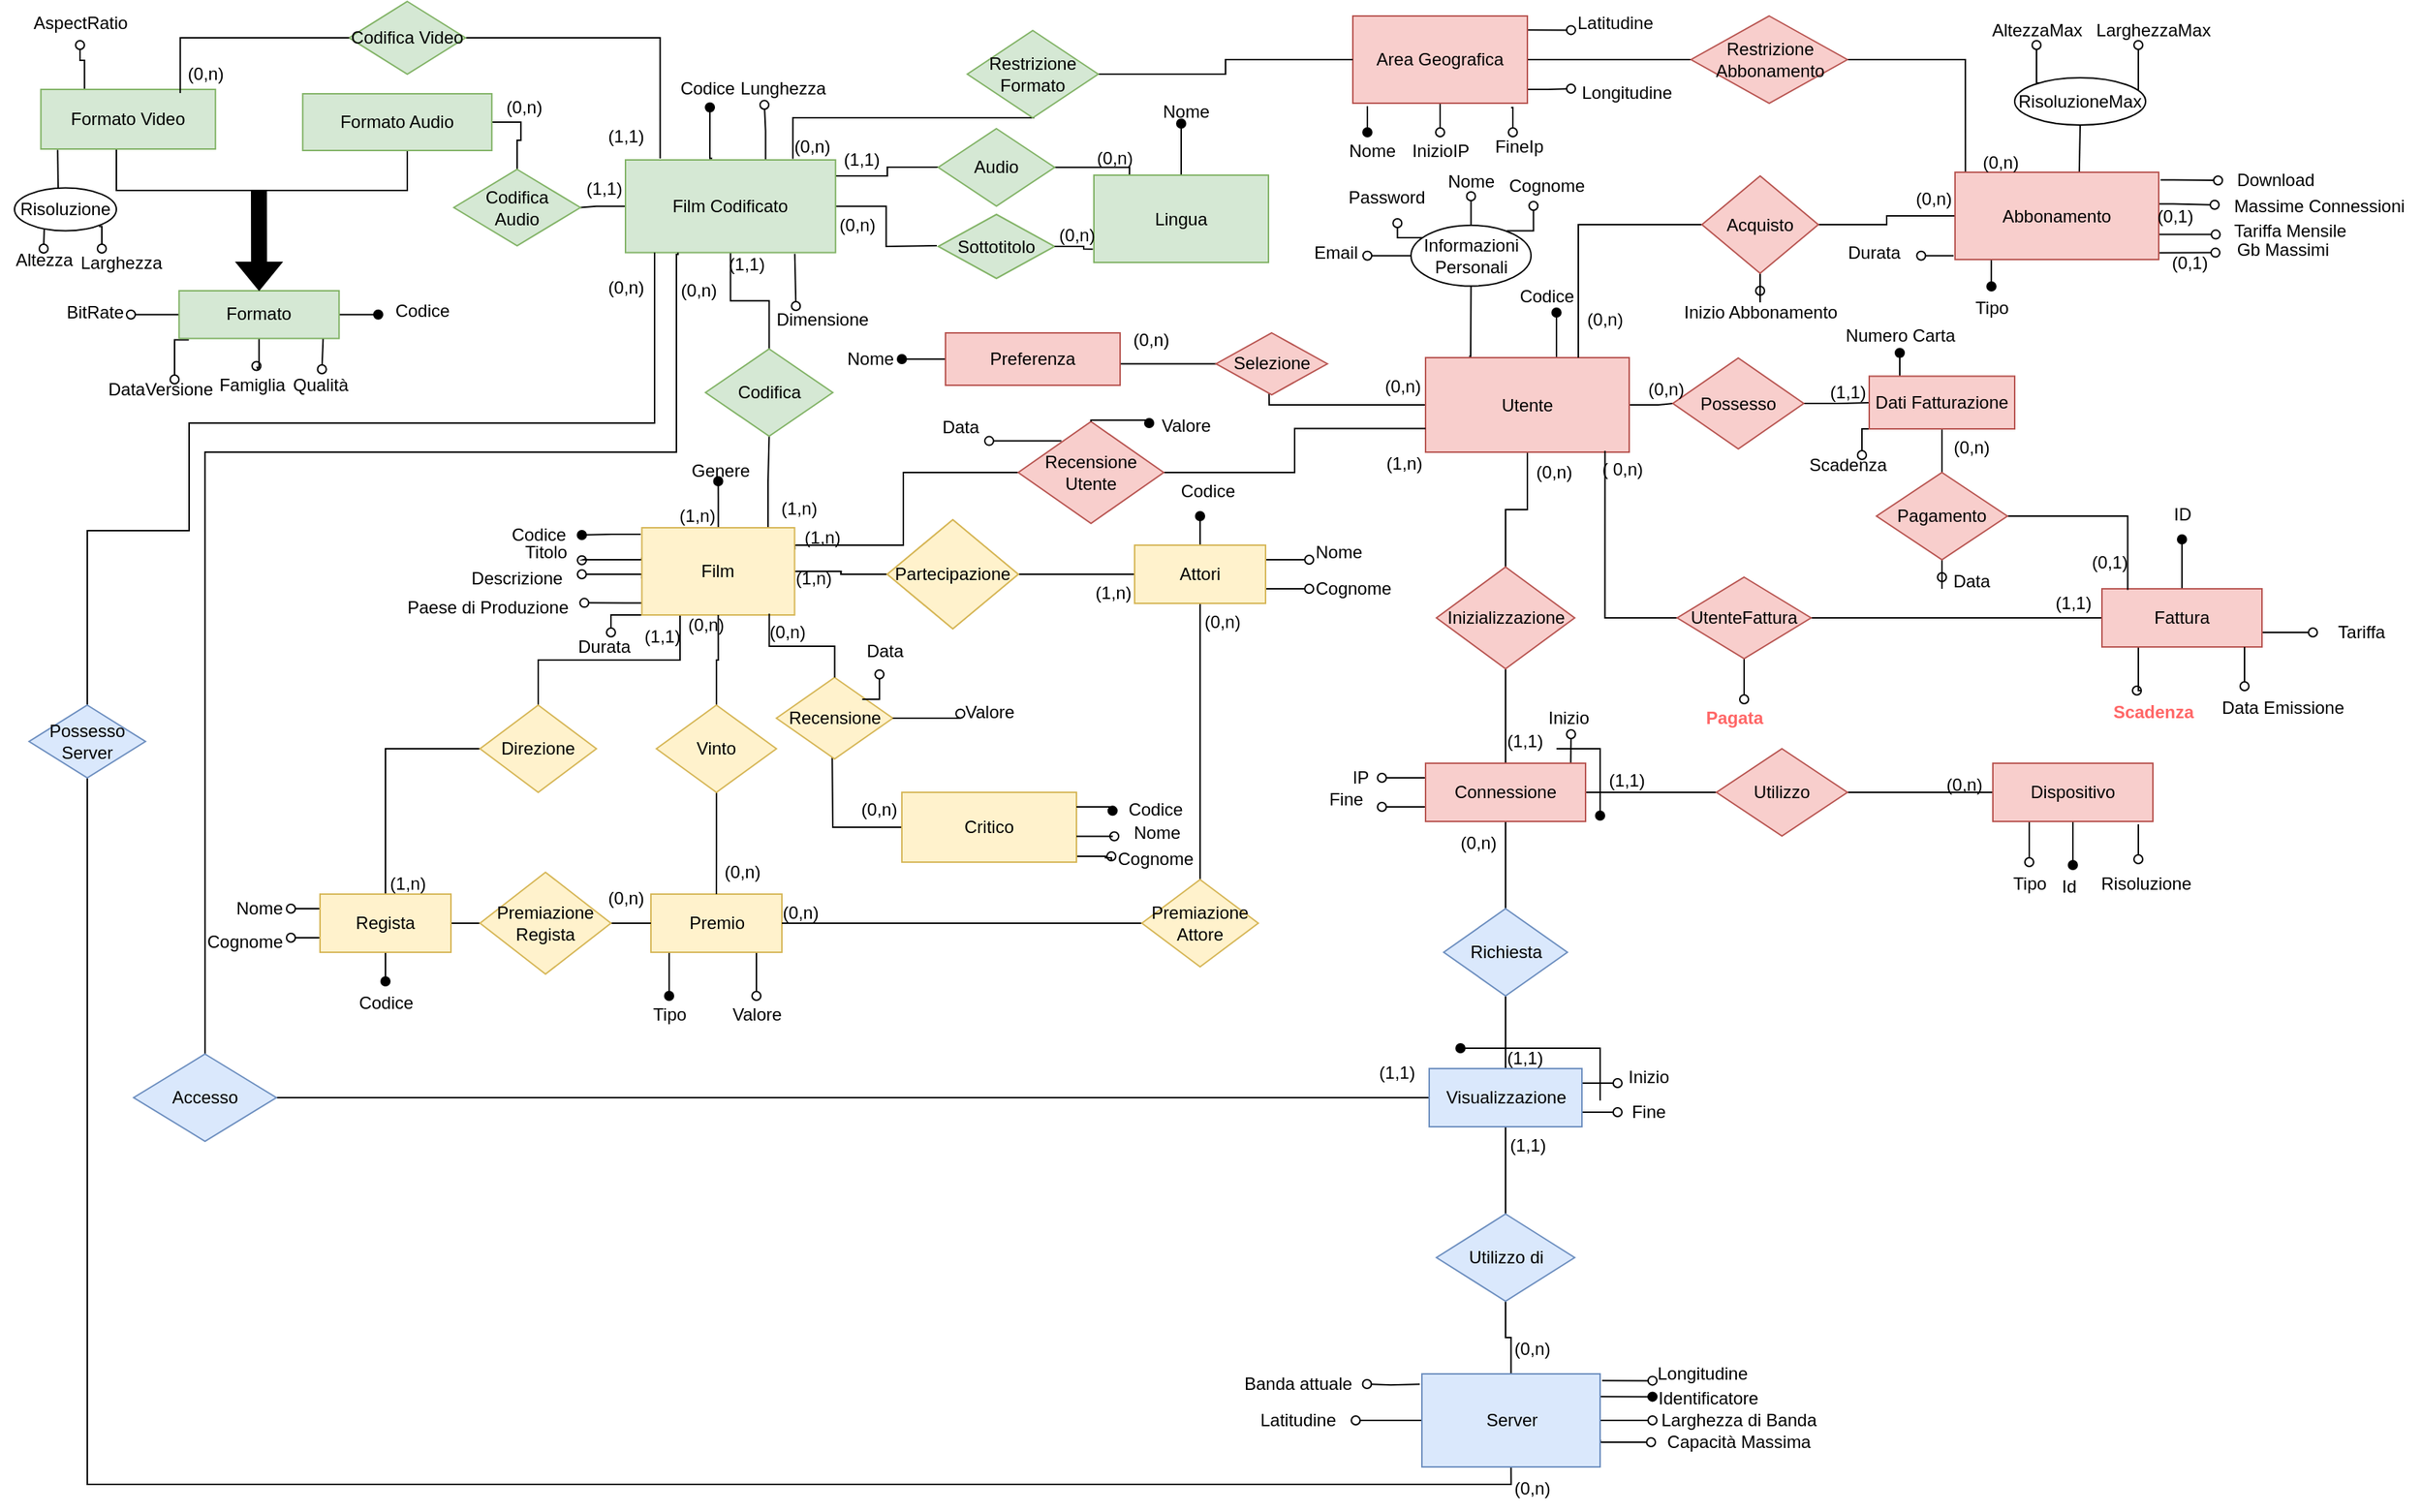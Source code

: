 <mxfile version="21.6.8" type="device">
  <diagram name="Pagina-1" id="wVuDzV6PTjjdAZot95Fx">
    <mxGraphModel dx="2464" dy="473" grid="1" gridSize="10" guides="1" tooltips="1" connect="1" arrows="1" fold="1" page="1" pageScale="1" pageWidth="1654" pageHeight="1169" math="0" shadow="0">
      <root>
        <mxCell id="0" />
        <mxCell id="1" parent="0" />
        <mxCell id="HglV9qDlDRLHziCRikBF-1" style="edgeStyle=orthogonalEdgeStyle;rounded=0;orthogonalLoop=1;jettySize=auto;html=1;endArrow=none;endFill=0;" parent="1" source="HglV9qDlDRLHziCRikBF-13" target="HglV9qDlDRLHziCRikBF-15" edge="1">
          <mxGeometry relative="1" as="geometry">
            <mxPoint x="630" y="414" as="targetPoint" />
          </mxGeometry>
        </mxCell>
        <mxCell id="HglV9qDlDRLHziCRikBF-2" style="edgeStyle=orthogonalEdgeStyle;rounded=0;orthogonalLoop=1;jettySize=auto;html=1;exitX=0.25;exitY=1;exitDx=0;exitDy=0;endArrow=none;endFill=0;" parent="1" source="HglV9qDlDRLHziCRikBF-13" target="HglV9qDlDRLHziCRikBF-31" edge="1">
          <mxGeometry relative="1" as="geometry">
            <mxPoint x="360" y="514" as="targetPoint" />
          </mxGeometry>
        </mxCell>
        <mxCell id="HglV9qDlDRLHziCRikBF-3" style="edgeStyle=orthogonalEdgeStyle;rounded=0;orthogonalLoop=1;jettySize=auto;html=1;endArrow=none;endFill=0;exitX=0.826;exitY=0.017;exitDx=0;exitDy=0;exitPerimeter=0;" parent="1" source="HglV9qDlDRLHziCRikBF-13" target="HglV9qDlDRLHziCRikBF-40" edge="1">
          <mxGeometry relative="1" as="geometry">
            <mxPoint x="482.5" y="324" as="targetPoint" />
          </mxGeometry>
        </mxCell>
        <mxCell id="HglV9qDlDRLHziCRikBF-4" value="" style="edgeStyle=orthogonalEdgeStyle;rounded=0;orthogonalLoop=1;jettySize=auto;html=1;endArrow=none;endFill=0;" parent="1" source="HglV9qDlDRLHziCRikBF-13" target="HglV9qDlDRLHziCRikBF-15" edge="1">
          <mxGeometry relative="1" as="geometry" />
        </mxCell>
        <mxCell id="HglV9qDlDRLHziCRikBF-5" style="edgeStyle=orthogonalEdgeStyle;rounded=0;orthogonalLoop=1;jettySize=auto;html=1;exitX=1;exitY=0.25;exitDx=0;exitDy=0;entryX=0;entryY=0.5;entryDx=0;entryDy=0;endArrow=none;endFill=0;" parent="1" source="HglV9qDlDRLHziCRikBF-13" target="HglV9qDlDRLHziCRikBF-67" edge="1">
          <mxGeometry relative="1" as="geometry">
            <mxPoint x="670" y="294" as="targetPoint" />
            <Array as="points">
              <mxPoint x="536" y="394" />
              <mxPoint x="611" y="394" />
              <mxPoint x="611" y="344" />
              <mxPoint x="690" y="344" />
            </Array>
          </mxGeometry>
        </mxCell>
        <mxCell id="HglV9qDlDRLHziCRikBF-6" style="edgeStyle=orthogonalEdgeStyle;rounded=0;orthogonalLoop=1;jettySize=auto;html=1;endArrow=oval;endFill=0;entryX=1;entryY=0.078;entryDx=0;entryDy=0;entryPerimeter=0;" parent="1" target="HglV9qDlDRLHziCRikBF-161" edge="1">
          <mxGeometry relative="1" as="geometry">
            <mxPoint x="391.25" y="402" as="targetPoint" />
            <mxPoint x="431.25" y="402.5" as="sourcePoint" />
            <Array as="points">
              <mxPoint x="431" y="404" />
              <mxPoint x="391" y="404" />
            </Array>
          </mxGeometry>
        </mxCell>
        <mxCell id="HglV9qDlDRLHziCRikBF-7" style="edgeStyle=orthogonalEdgeStyle;rounded=0;orthogonalLoop=1;jettySize=auto;html=1;endArrow=oval;endFill=0;exitX=0.001;exitY=0.583;exitDx=0;exitDy=0;exitPerimeter=0;" parent="1" source="HglV9qDlDRLHziCRikBF-13" target="HglV9qDlDRLHziCRikBF-161" edge="1">
          <mxGeometry relative="1" as="geometry">
            <mxPoint x="400" y="424" as="targetPoint" />
            <Array as="points">
              <mxPoint x="431" y="414" />
            </Array>
          </mxGeometry>
        </mxCell>
        <mxCell id="HglV9qDlDRLHziCRikBF-8" style="edgeStyle=orthogonalEdgeStyle;rounded=0;orthogonalLoop=1;jettySize=auto;html=1;exitX=-0.008;exitY=0.075;exitDx=0;exitDy=0;exitPerimeter=0;endArrow=oval;endFill=1;" parent="1" source="HglV9qDlDRLHziCRikBF-13" target="HglV9qDlDRLHziCRikBF-163" edge="1">
          <mxGeometry relative="1" as="geometry" />
        </mxCell>
        <mxCell id="HglV9qDlDRLHziCRikBF-9" style="edgeStyle=orthogonalEdgeStyle;rounded=0;orthogonalLoop=1;jettySize=auto;html=1;endArrow=oval;endFill=0;entryX=1.013;entryY=0.406;entryDx=0;entryDy=0;entryPerimeter=0;" parent="1" source="HglV9qDlDRLHziCRikBF-13" target="HglV9qDlDRLHziCRikBF-164" edge="1">
          <mxGeometry relative="1" as="geometry">
            <mxPoint x="410" y="434" as="targetPoint" />
            <Array as="points">
              <mxPoint x="420" y="434" />
            </Array>
          </mxGeometry>
        </mxCell>
        <mxCell id="HglV9qDlDRLHziCRikBF-11" style="edgeStyle=orthogonalEdgeStyle;rounded=0;orthogonalLoop=1;jettySize=auto;html=1;exitX=0;exitY=1;exitDx=0;exitDy=0;endArrow=oval;endFill=0;" parent="1" source="HglV9qDlDRLHziCRikBF-13" edge="1">
          <mxGeometry relative="1" as="geometry">
            <mxPoint x="410" y="454" as="targetPoint" />
          </mxGeometry>
        </mxCell>
        <mxCell id="HglV9qDlDRLHziCRikBF-338" style="edgeStyle=orthogonalEdgeStyle;rounded=0;orthogonalLoop=1;jettySize=auto;html=1;endArrow=oval;endFill=1;" parent="1" source="HglV9qDlDRLHziCRikBF-13" edge="1">
          <mxGeometry relative="1" as="geometry">
            <mxPoint x="483.75" y="350" as="targetPoint" />
          </mxGeometry>
        </mxCell>
        <mxCell id="HglV9qDlDRLHziCRikBF-13" value="&lt;font style=&quot;font-size: 12px;&quot;&gt;Film&lt;/font&gt;" style="rounded=0;whiteSpace=wrap;html=1;fillColor=#fff2cc;strokeColor=#d6b656;" parent="1" vertex="1">
          <mxGeometry x="431.25" y="382" width="105" height="60" as="geometry" />
        </mxCell>
        <mxCell id="HglV9qDlDRLHziCRikBF-14" style="edgeStyle=orthogonalEdgeStyle;rounded=0;orthogonalLoop=1;jettySize=auto;html=1;endArrow=none;endFill=0;" parent="1" source="HglV9qDlDRLHziCRikBF-15" target="HglV9qDlDRLHziCRikBF-20" edge="1">
          <mxGeometry relative="1" as="geometry">
            <mxPoint x="830" y="414" as="targetPoint" />
          </mxGeometry>
        </mxCell>
        <mxCell id="HglV9qDlDRLHziCRikBF-15" value="Partecipazione" style="rhombus;whiteSpace=wrap;html=1;fillColor=#fff2cc;strokeColor=#d6b656;" parent="1" vertex="1">
          <mxGeometry x="600" y="376.5" width="90" height="75" as="geometry" />
        </mxCell>
        <mxCell id="HglV9qDlDRLHziCRikBF-16" style="edgeStyle=orthogonalEdgeStyle;rounded=0;orthogonalLoop=1;jettySize=auto;html=1;endArrow=none;endFill=0;" parent="1" source="HglV9qDlDRLHziCRikBF-20" target="HglV9qDlDRLHziCRikBF-29" edge="1">
          <mxGeometry relative="1" as="geometry">
            <mxPoint x="960" y="604" as="targetPoint" />
          </mxGeometry>
        </mxCell>
        <mxCell id="HglV9qDlDRLHziCRikBF-17" style="edgeStyle=orthogonalEdgeStyle;rounded=0;orthogonalLoop=1;jettySize=auto;html=1;endArrow=oval;endFill=1;" parent="1" source="HglV9qDlDRLHziCRikBF-20" edge="1">
          <mxGeometry relative="1" as="geometry">
            <mxPoint x="815" y="374" as="targetPoint" />
          </mxGeometry>
        </mxCell>
        <mxCell id="HglV9qDlDRLHziCRikBF-18" style="edgeStyle=orthogonalEdgeStyle;rounded=0;orthogonalLoop=1;jettySize=auto;html=1;endArrow=oval;endFill=0;exitX=1;exitY=0.25;exitDx=0;exitDy=0;" parent="1" source="HglV9qDlDRLHziCRikBF-20" edge="1">
          <mxGeometry relative="1" as="geometry">
            <mxPoint x="890" y="404" as="targetPoint" />
          </mxGeometry>
        </mxCell>
        <mxCell id="HglV9qDlDRLHziCRikBF-19" style="edgeStyle=orthogonalEdgeStyle;rounded=0;orthogonalLoop=1;jettySize=auto;html=1;endArrow=oval;endFill=0;" parent="1" source="HglV9qDlDRLHziCRikBF-20" edge="1">
          <mxGeometry relative="1" as="geometry">
            <mxPoint x="890" y="424" as="targetPoint" />
            <Array as="points">
              <mxPoint x="890" y="424" />
              <mxPoint x="890" y="424" />
            </Array>
          </mxGeometry>
        </mxCell>
        <mxCell id="HglV9qDlDRLHziCRikBF-20" value="Attori" style="rounded=0;whiteSpace=wrap;html=1;fillColor=#fff2cc;strokeColor=#d6b656;" parent="1" vertex="1">
          <mxGeometry x="770" y="394" width="90" height="40" as="geometry" />
        </mxCell>
        <mxCell id="HglV9qDlDRLHziCRikBF-21" style="edgeStyle=orthogonalEdgeStyle;rounded=0;orthogonalLoop=1;jettySize=auto;html=1;endArrow=oval;endFill=1;" parent="1" source="HglV9qDlDRLHziCRikBF-23" edge="1">
          <mxGeometry relative="1" as="geometry">
            <mxPoint x="450" y="704" as="targetPoint" />
            <Array as="points">
              <mxPoint x="450" y="694" />
              <mxPoint x="450" y="694" />
            </Array>
          </mxGeometry>
        </mxCell>
        <mxCell id="HglV9qDlDRLHziCRikBF-22" style="edgeStyle=orthogonalEdgeStyle;rounded=0;orthogonalLoop=1;jettySize=auto;html=1;endArrow=oval;endFill=0;" parent="1" source="HglV9qDlDRLHziCRikBF-23" edge="1">
          <mxGeometry relative="1" as="geometry">
            <mxPoint x="510" y="704" as="targetPoint" />
            <Array as="points">
              <mxPoint x="510" y="704" />
              <mxPoint x="510" y="704" />
            </Array>
          </mxGeometry>
        </mxCell>
        <mxCell id="HglV9qDlDRLHziCRikBF-23" value="Premio" style="rounded=0;whiteSpace=wrap;html=1;fillColor=#fff2cc;strokeColor=#d6b656;" parent="1" vertex="1">
          <mxGeometry x="437.5" y="634" width="90" height="40" as="geometry" />
        </mxCell>
        <mxCell id="HglV9qDlDRLHziCRikBF-24" style="edgeStyle=orthogonalEdgeStyle;rounded=0;orthogonalLoop=1;jettySize=auto;html=1;strokeColor=none;" parent="1" edge="1">
          <mxGeometry relative="1" as="geometry">
            <mxPoint x="470" y="984" as="targetPoint" />
            <mxPoint x="630" y="864" as="sourcePoint" />
          </mxGeometry>
        </mxCell>
        <mxCell id="HglV9qDlDRLHziCRikBF-25" style="edgeStyle=orthogonalEdgeStyle;rounded=0;orthogonalLoop=1;jettySize=auto;html=1;endArrow=none;endFill=0;" parent="1" source="HglV9qDlDRLHziCRikBF-27" target="HglV9qDlDRLHziCRikBF-23" edge="1">
          <mxGeometry relative="1" as="geometry" />
        </mxCell>
        <mxCell id="HglV9qDlDRLHziCRikBF-26" style="edgeStyle=orthogonalEdgeStyle;rounded=0;orthogonalLoop=1;jettySize=auto;html=1;entryX=0.5;entryY=1;entryDx=0;entryDy=0;endArrow=none;endFill=0;" parent="1" source="HglV9qDlDRLHziCRikBF-27" target="HglV9qDlDRLHziCRikBF-13" edge="1">
          <mxGeometry relative="1" as="geometry">
            <mxPoint x="480" y="424" as="targetPoint" />
          </mxGeometry>
        </mxCell>
        <mxCell id="HglV9qDlDRLHziCRikBF-27" value="Vinto" style="rhombus;whiteSpace=wrap;html=1;fillColor=#fff2cc;strokeColor=#d6b656;" parent="1" vertex="1">
          <mxGeometry x="441.25" y="504" width="82.5" height="60" as="geometry" />
        </mxCell>
        <mxCell id="HglV9qDlDRLHziCRikBF-28" style="edgeStyle=orthogonalEdgeStyle;rounded=0;orthogonalLoop=1;jettySize=auto;html=1;endArrow=none;endFill=0;" parent="1" source="HglV9qDlDRLHziCRikBF-29" target="HglV9qDlDRLHziCRikBF-23" edge="1">
          <mxGeometry relative="1" as="geometry" />
        </mxCell>
        <mxCell id="HglV9qDlDRLHziCRikBF-29" value="Premiazione Attore" style="rhombus;whiteSpace=wrap;html=1;fillColor=#fff2cc;strokeColor=#d6b656;" parent="1" vertex="1">
          <mxGeometry x="775" y="624" width="80" height="60" as="geometry" />
        </mxCell>
        <mxCell id="HglV9qDlDRLHziCRikBF-30" style="edgeStyle=orthogonalEdgeStyle;rounded=0;orthogonalLoop=1;jettySize=auto;html=1;endArrow=none;endFill=0;" parent="1" source="HglV9qDlDRLHziCRikBF-31" target="HglV9qDlDRLHziCRikBF-36" edge="1">
          <mxGeometry relative="1" as="geometry">
            <mxPoint x="360" y="614" as="targetPoint" />
          </mxGeometry>
        </mxCell>
        <mxCell id="HglV9qDlDRLHziCRikBF-31" value="Direzione" style="rhombus;whiteSpace=wrap;html=1;fillColor=#fff2cc;strokeColor=#d6b656;" parent="1" vertex="1">
          <mxGeometry x="320" y="504" width="80" height="60" as="geometry" />
        </mxCell>
        <mxCell id="HglV9qDlDRLHziCRikBF-32" style="edgeStyle=orthogonalEdgeStyle;rounded=0;orthogonalLoop=1;jettySize=auto;html=1;endArrow=none;endFill=0;" parent="1" source="HglV9qDlDRLHziCRikBF-36" target="HglV9qDlDRLHziCRikBF-38" edge="1">
          <mxGeometry relative="1" as="geometry">
            <mxPoint x="360" y="654" as="targetPoint" />
          </mxGeometry>
        </mxCell>
        <mxCell id="HglV9qDlDRLHziCRikBF-33" style="edgeStyle=orthogonalEdgeStyle;rounded=0;orthogonalLoop=1;jettySize=auto;html=1;endArrow=oval;endFill=1;" parent="1" source="HglV9qDlDRLHziCRikBF-36" edge="1">
          <mxGeometry relative="1" as="geometry">
            <mxPoint x="255" y="694" as="targetPoint" />
          </mxGeometry>
        </mxCell>
        <mxCell id="HglV9qDlDRLHziCRikBF-34" style="edgeStyle=orthogonalEdgeStyle;rounded=0;orthogonalLoop=1;jettySize=auto;html=1;endArrow=oval;endFill=0;exitX=0;exitY=0.75;exitDx=0;exitDy=0;" parent="1" source="HglV9qDlDRLHziCRikBF-36" edge="1">
          <mxGeometry relative="1" as="geometry">
            <mxPoint x="190" y="664" as="targetPoint" />
            <Array as="points" />
          </mxGeometry>
        </mxCell>
        <mxCell id="HglV9qDlDRLHziCRikBF-35" style="edgeStyle=orthogonalEdgeStyle;rounded=0;orthogonalLoop=1;jettySize=auto;html=1;exitX=0;exitY=0.25;exitDx=0;exitDy=0;endArrow=oval;endFill=0;" parent="1" source="HglV9qDlDRLHziCRikBF-36" edge="1">
          <mxGeometry relative="1" as="geometry">
            <mxPoint x="190" y="644" as="targetPoint" />
            <Array as="points">
              <mxPoint x="190" y="644" />
              <mxPoint x="190" y="644" />
            </Array>
          </mxGeometry>
        </mxCell>
        <mxCell id="HglV9qDlDRLHziCRikBF-36" value="Regista" style="rounded=0;whiteSpace=wrap;html=1;fillColor=#fff2cc;strokeColor=#d6b656;" parent="1" vertex="1">
          <mxGeometry x="210" y="634" width="90" height="40" as="geometry" />
        </mxCell>
        <mxCell id="HglV9qDlDRLHziCRikBF-37" style="edgeStyle=orthogonalEdgeStyle;rounded=0;orthogonalLoop=1;jettySize=auto;html=1;endArrow=none;endFill=0;" parent="1" source="HglV9qDlDRLHziCRikBF-38" target="HglV9qDlDRLHziCRikBF-23" edge="1">
          <mxGeometry relative="1" as="geometry" />
        </mxCell>
        <mxCell id="HglV9qDlDRLHziCRikBF-38" value="Premiazione Regista" style="rhombus;whiteSpace=wrap;html=1;fillColor=#fff2cc;strokeColor=#d6b656;" parent="1" vertex="1">
          <mxGeometry x="320" y="619" width="90" height="70" as="geometry" />
        </mxCell>
        <mxCell id="HglV9qDlDRLHziCRikBF-39" style="edgeStyle=orthogonalEdgeStyle;rounded=0;orthogonalLoop=1;jettySize=auto;html=1;endArrow=none;endFill=0;" parent="1" source="HglV9qDlDRLHziCRikBF-40" target="HglV9qDlDRLHziCRikBF-47" edge="1">
          <mxGeometry relative="1" as="geometry">
            <mxPoint x="483.75" y="214" as="targetPoint" />
          </mxGeometry>
        </mxCell>
        <mxCell id="HglV9qDlDRLHziCRikBF-40" value="Codifica" style="rhombus;whiteSpace=wrap;html=1;fillColor=#d5e8d4;strokeColor=#82b366;" parent="1" vertex="1">
          <mxGeometry x="475" y="259" width="87.5" height="60" as="geometry" />
        </mxCell>
        <mxCell id="HglV9qDlDRLHziCRikBF-41" style="edgeStyle=orthogonalEdgeStyle;rounded=0;orthogonalLoop=1;jettySize=auto;html=1;endArrow=oval;endFill=1;exitX=0.413;exitY=-0.018;exitDx=0;exitDy=0;exitPerimeter=0;entryX=0.538;entryY=1.056;entryDx=0;entryDy=0;entryPerimeter=0;" parent="1" source="HglV9qDlDRLHziCRikBF-47" target="HglV9qDlDRLHziCRikBF-243" edge="1">
          <mxGeometry relative="1" as="geometry">
            <mxPoint x="492.19" y="92" as="targetPoint" />
          </mxGeometry>
        </mxCell>
        <mxCell id="HglV9qDlDRLHziCRikBF-42" style="edgeStyle=orthogonalEdgeStyle;rounded=0;orthogonalLoop=1;jettySize=auto;html=1;exitX=0.667;exitY=0.034;exitDx=0;exitDy=0;exitPerimeter=0;endArrow=oval;endFill=0;entryX=0.357;entryY=0.986;entryDx=0;entryDy=0;entryPerimeter=0;" parent="1" source="HglV9qDlDRLHziCRikBF-47" target="HglV9qDlDRLHziCRikBF-244" edge="1">
          <mxGeometry relative="1" as="geometry">
            <mxPoint x="538" y="92" as="targetPoint" />
          </mxGeometry>
        </mxCell>
        <mxCell id="HglV9qDlDRLHziCRikBF-43" style="edgeStyle=orthogonalEdgeStyle;rounded=0;orthogonalLoop=1;jettySize=auto;html=1;exitX=0.806;exitY=1.014;exitDx=0;exitDy=0;exitPerimeter=0;endArrow=oval;endFill=0;entryX=0.314;entryY=0.104;entryDx=0;entryDy=0;entryPerimeter=0;" parent="1" source="HglV9qDlDRLHziCRikBF-47" target="HglV9qDlDRLHziCRikBF-245" edge="1">
          <mxGeometry relative="1" as="geometry">
            <mxPoint x="610" y="140.0" as="targetPoint" />
          </mxGeometry>
        </mxCell>
        <mxCell id="HglV9qDlDRLHziCRikBF-44" style="edgeStyle=orthogonalEdgeStyle;rounded=0;orthogonalLoop=1;jettySize=auto;html=1;endArrow=none;endFill=0;" parent="1" source="HglV9qDlDRLHziCRikBF-47" target="HglV9qDlDRLHziCRikBF-247" edge="1">
          <mxGeometry relative="1" as="geometry">
            <mxPoint x="622" y="140.0" as="targetPoint" />
            <Array as="points">
              <mxPoint x="600" y="140" />
              <mxPoint x="600" y="134" />
            </Array>
          </mxGeometry>
        </mxCell>
        <mxCell id="HglV9qDlDRLHziCRikBF-45" style="edgeStyle=orthogonalEdgeStyle;rounded=0;orthogonalLoop=1;jettySize=auto;html=1;endArrow=none;endFill=0;" parent="1" source="HglV9qDlDRLHziCRikBF-47" edge="1">
          <mxGeometry relative="1" as="geometry">
            <mxPoint x="634" y="188" as="targetPoint" />
          </mxGeometry>
        </mxCell>
        <mxCell id="HglV9qDlDRLHziCRikBF-331" style="edgeStyle=orthogonalEdgeStyle;rounded=0;orthogonalLoop=1;jettySize=auto;html=1;exitX=0.797;exitY=-0.011;exitDx=0;exitDy=0;exitPerimeter=0;endArrow=oval;endFill=0;" parent="1" source="HglV9qDlDRLHziCRikBF-47" edge="1">
          <mxGeometry relative="1" as="geometry">
            <mxPoint x="700" y="70" as="targetPoint" />
          </mxGeometry>
        </mxCell>
        <mxCell id="HglV9qDlDRLHziCRikBF-344" style="edgeStyle=orthogonalEdgeStyle;rounded=0;orthogonalLoop=1;jettySize=auto;html=1;entryX=1;entryY=0.5;entryDx=0;entryDy=0;endArrow=none;endFill=0;" parent="1" source="HglV9qDlDRLHziCRikBF-47" target="HglV9qDlDRLHziCRikBF-221" edge="1">
          <mxGeometry relative="1" as="geometry" />
        </mxCell>
        <mxCell id="Rr8nrI_Sg17zaG7XF54k-16" style="edgeStyle=orthogonalEdgeStyle;rounded=0;orthogonalLoop=1;jettySize=auto;html=1;exitX=0.165;exitY=-0.016;exitDx=0;exitDy=0;exitPerimeter=0;entryX=1;entryY=0.5;entryDx=0;entryDy=0;endArrow=none;endFill=0;" parent="1" source="HglV9qDlDRLHziCRikBF-47" target="Rr8nrI_Sg17zaG7XF54k-18" edge="1">
          <mxGeometry relative="1" as="geometry">
            <mxPoint x="310" y="50" as="targetPoint" />
            <Array as="points">
              <mxPoint x="444" y="45" />
            </Array>
          </mxGeometry>
        </mxCell>
        <mxCell id="HglV9qDlDRLHziCRikBF-47" value="Film Codificato" style="rounded=0;whiteSpace=wrap;html=1;fillColor=#d5e8d4;strokeColor=#82b366;" parent="1" vertex="1">
          <mxGeometry x="420" y="129" width="144.38" height="63.75" as="geometry" />
        </mxCell>
        <mxCell id="HglV9qDlDRLHziCRikBF-348" style="edgeStyle=orthogonalEdgeStyle;rounded=0;orthogonalLoop=1;jettySize=auto;html=1;entryX=0.621;entryY=-0.052;entryDx=0;entryDy=0;entryPerimeter=0;endArrow=oval;endFill=0;" parent="1" source="HglV9qDlDRLHziCRikBF-57" edge="1">
          <mxGeometry relative="1" as="geometry">
            <mxPoint x="166.284" y="270.752" as="targetPoint" />
          </mxGeometry>
        </mxCell>
        <mxCell id="Rr8nrI_Sg17zaG7XF54k-10" style="edgeStyle=orthogonalEdgeStyle;rounded=0;orthogonalLoop=1;jettySize=auto;html=1;endArrow=oval;endFill=0;" parent="1" source="HglV9qDlDRLHziCRikBF-57" edge="1">
          <mxGeometry relative="1" as="geometry">
            <mxPoint x="80" y="235.405" as="targetPoint" />
            <Array as="points">
              <mxPoint x="100" y="235" />
              <mxPoint x="100" y="235" />
            </Array>
          </mxGeometry>
        </mxCell>
        <mxCell id="Rr8nrI_Sg17zaG7XF54k-12" style="edgeStyle=orthogonalEdgeStyle;rounded=0;orthogonalLoop=1;jettySize=auto;html=1;endArrow=oval;endFill=1;" parent="1" source="HglV9qDlDRLHziCRikBF-57" edge="1">
          <mxGeometry relative="1" as="geometry">
            <mxPoint x="250" y="235.405" as="targetPoint" />
          </mxGeometry>
        </mxCell>
        <mxCell id="v24EFPV0wYHPeH2oUftJ-5" style="edgeStyle=orthogonalEdgeStyle;rounded=0;orthogonalLoop=1;jettySize=auto;html=1;exitX=0.061;exitY=1.028;exitDx=0;exitDy=0;exitPerimeter=0;endArrow=oval;endFill=0;" parent="1" source="HglV9qDlDRLHziCRikBF-57" edge="1">
          <mxGeometry relative="1" as="geometry">
            <mxPoint x="110" y="280" as="targetPoint" />
          </mxGeometry>
        </mxCell>
        <mxCell id="HglV9qDlDRLHziCRikBF-57" value="Formato" style="rounded=0;whiteSpace=wrap;html=1;fillColor=#d5e8d4;strokeColor=#82b366;" parent="1" vertex="1">
          <mxGeometry x="113.12" y="219" width="110" height="32.81" as="geometry" />
        </mxCell>
        <mxCell id="HglV9qDlDRLHziCRikBF-58" value="Partecipazione" style="rhombus;whiteSpace=wrap;html=1;fillColor=#fff2cc;strokeColor=#d6b656;" parent="1" vertex="1">
          <mxGeometry x="600" y="376.5" width="90" height="75" as="geometry" />
        </mxCell>
        <mxCell id="HglV9qDlDRLHziCRikBF-59" style="edgeStyle=orthogonalEdgeStyle;rounded=0;orthogonalLoop=1;jettySize=auto;html=1;endArrow=none;endFill=0;" parent="1" source="HglV9qDlDRLHziCRikBF-65" target="HglV9qDlDRLHziCRikBF-84" edge="1">
          <mxGeometry relative="1" as="geometry">
            <mxPoint x="1160" y="309" as="targetPoint" />
          </mxGeometry>
        </mxCell>
        <mxCell id="HglV9qDlDRLHziCRikBF-60" value="" style="edgeStyle=orthogonalEdgeStyle;rounded=0;orthogonalLoop=1;jettySize=auto;html=1;endArrow=none;endFill=0;" parent="1" source="HglV9qDlDRLHziCRikBF-65" target="HglV9qDlDRLHziCRikBF-96" edge="1">
          <mxGeometry relative="1" as="geometry" />
        </mxCell>
        <mxCell id="HglV9qDlDRLHziCRikBF-61" style="edgeStyle=orthogonalEdgeStyle;rounded=0;orthogonalLoop=1;jettySize=auto;html=1;exitX=0.658;exitY=0.013;exitDx=0;exitDy=0;exitPerimeter=0;endArrow=oval;endFill=1;" parent="1" source="HglV9qDlDRLHziCRikBF-65" edge="1">
          <mxGeometry relative="1" as="geometry">
            <mxPoint x="1060" y="234" as="targetPoint" />
            <Array as="points">
              <mxPoint x="1060" y="265" />
              <mxPoint x="1060" y="234" />
            </Array>
          </mxGeometry>
        </mxCell>
        <mxCell id="HglV9qDlDRLHziCRikBF-62" style="edgeStyle=orthogonalEdgeStyle;rounded=0;orthogonalLoop=1;jettySize=auto;html=1;endArrow=none;endFill=0;" parent="1" target="HglV9qDlDRLHziCRikBF-180" edge="1">
          <mxGeometry relative="1" as="geometry">
            <mxPoint x="1000" y="204" as="targetPoint" />
            <mxPoint x="1000" y="264" as="sourcePoint" />
            <Array as="points">
              <mxPoint x="1001" y="264" />
            </Array>
          </mxGeometry>
        </mxCell>
        <mxCell id="HglV9qDlDRLHziCRikBF-63" style="edgeStyle=orthogonalEdgeStyle;rounded=0;orthogonalLoop=1;jettySize=auto;html=1;entryX=0.5;entryY=0;entryDx=0;entryDy=0;endArrow=none;endFill=0;" parent="1" source="HglV9qDlDRLHziCRikBF-87" target="HglV9qDlDRLHziCRikBF-94" edge="1">
          <mxGeometry relative="1" as="geometry">
            <mxPoint x="1280" y="444" as="targetPoint" />
          </mxGeometry>
        </mxCell>
        <mxCell id="HglV9qDlDRLHziCRikBF-64" style="edgeStyle=orthogonalEdgeStyle;rounded=0;orthogonalLoop=1;jettySize=auto;html=1;" parent="1" source="HglV9qDlDRLHziCRikBF-65" edge="1">
          <mxGeometry relative="1" as="geometry">
            <mxPoint x="862" y="260" as="targetPoint" />
          </mxGeometry>
        </mxCell>
        <mxCell id="HglV9qDlDRLHziCRikBF-65" value="Utente" style="rounded=0;whiteSpace=wrap;html=1;fillColor=#f8cecc;strokeColor=#b85450;" parent="1" vertex="1">
          <mxGeometry x="970" y="265" width="140" height="65" as="geometry" />
        </mxCell>
        <mxCell id="HglV9qDlDRLHziCRikBF-66" style="edgeStyle=orthogonalEdgeStyle;rounded=0;orthogonalLoop=1;jettySize=auto;html=1;endArrow=none;endFill=0;entryX=0;entryY=0.75;entryDx=0;entryDy=0;" parent="1" source="HglV9qDlDRLHziCRikBF-67" target="HglV9qDlDRLHziCRikBF-65" edge="1">
          <mxGeometry relative="1" as="geometry" />
        </mxCell>
        <mxCell id="v24EFPV0wYHPeH2oUftJ-3" style="edgeStyle=orthogonalEdgeStyle;rounded=0;orthogonalLoop=1;jettySize=auto;html=1;exitX=0.297;exitY=0.19;exitDx=0;exitDy=0;exitPerimeter=0;endArrow=oval;endFill=0;" parent="1" source="HglV9qDlDRLHziCRikBF-67" edge="1">
          <mxGeometry relative="1" as="geometry">
            <mxPoint x="670" y="322" as="targetPoint" />
          </mxGeometry>
        </mxCell>
        <mxCell id="HglV9qDlDRLHziCRikBF-67" value="Recensione Utente" style="rhombus;whiteSpace=wrap;html=1;fillColor=#f8cecc;strokeColor=#b85450;" parent="1" vertex="1">
          <mxGeometry x="690" y="309" width="100" height="70" as="geometry" />
        </mxCell>
        <mxCell id="HglV9qDlDRLHziCRikBF-68" style="edgeStyle=orthogonalEdgeStyle;rounded=0;orthogonalLoop=1;jettySize=auto;html=1;endArrow=none;endFill=0;" parent="1" source="HglV9qDlDRLHziCRikBF-79" target="HglV9qDlDRLHziCRikBF-82" edge="1">
          <mxGeometry relative="1" as="geometry">
            <mxPoint x="1280" y="224" as="targetPoint" />
          </mxGeometry>
        </mxCell>
        <mxCell id="HglV9qDlDRLHziCRikBF-69" style="edgeStyle=orthogonalEdgeStyle;rounded=0;orthogonalLoop=1;jettySize=auto;html=1;endArrow=oval;endFill=0;exitX=1.009;exitY=0.087;exitDx=0;exitDy=0;exitPerimeter=0;entryX=0.01;entryY=0.52;entryDx=0;entryDy=0;entryPerimeter=0;" parent="1" source="HglV9qDlDRLHziCRikBF-79" target="HglV9qDlDRLHziCRikBF-192" edge="1">
          <mxGeometry relative="1" as="geometry">
            <mxPoint x="1484" y="167.5" as="targetPoint" />
            <Array as="points">
              <mxPoint x="1484" y="142.5" />
              <mxPoint x="1515" y="143.5" />
            </Array>
          </mxGeometry>
        </mxCell>
        <mxCell id="HglV9qDlDRLHziCRikBF-70" style="edgeStyle=orthogonalEdgeStyle;rounded=0;orthogonalLoop=1;jettySize=auto;html=1;endArrow=oval;endFill=0;entryX=-0.011;entryY=0.48;entryDx=0;entryDy=0;entryPerimeter=0;" parent="1" target="HglV9qDlDRLHziCRikBF-193" edge="1">
          <mxGeometry relative="1" as="geometry">
            <mxPoint x="1564" y="157.25" as="targetPoint" />
            <mxPoint x="1474" y="159.25" as="sourcePoint" />
            <Array as="points">
              <mxPoint x="1484" y="159.5" />
            </Array>
          </mxGeometry>
        </mxCell>
        <mxCell id="HglV9qDlDRLHziCRikBF-71" style="edgeStyle=orthogonalEdgeStyle;rounded=0;orthogonalLoop=1;jettySize=auto;html=1;exitX=1.004;exitY=0.922;exitDx=0;exitDy=0;exitPerimeter=0;endArrow=oval;endFill=0;entryX=-0.011;entryY=0.6;entryDx=0;entryDy=0;entryPerimeter=0;" parent="1" source="HglV9qDlDRLHziCRikBF-79" target="HglV9qDlDRLHziCRikBF-194" edge="1">
          <mxGeometry relative="1" as="geometry">
            <mxPoint x="1444" y="127.5" as="targetPoint" />
          </mxGeometry>
        </mxCell>
        <mxCell id="HglV9qDlDRLHziCRikBF-72" style="edgeStyle=orthogonalEdgeStyle;rounded=0;orthogonalLoop=1;jettySize=auto;html=1;exitX=0.178;exitY=1.004;exitDx=0;exitDy=0;exitPerimeter=0;endArrow=oval;endFill=1;" parent="1" source="HglV9qDlDRLHziCRikBF-79" target="HglV9qDlDRLHziCRikBF-190" edge="1">
          <mxGeometry relative="1" as="geometry">
            <mxPoint x="1337.06" y="198.0" as="sourcePoint" />
          </mxGeometry>
        </mxCell>
        <mxCell id="HglV9qDlDRLHziCRikBF-74" value="&lt;br&gt;&lt;br&gt;" style="edgeStyle=orthogonalEdgeStyle;rounded=0;orthogonalLoop=1;jettySize=auto;html=1;exitX=0.991;exitY=0.713;exitDx=0;exitDy=0;exitPerimeter=0;endArrow=oval;endFill=0;entryX=-0.008;entryY=0.553;entryDx=0;entryDy=0;entryPerimeter=0;" parent="1" source="HglV9qDlDRLHziCRikBF-79" target="HglV9qDlDRLHziCRikBF-197" edge="1">
          <mxGeometry relative="1" as="geometry">
            <mxPoint x="1514" y="187.5" as="targetPoint" />
            <Array as="points">
              <mxPoint x="1513" y="180.5" />
            </Array>
          </mxGeometry>
        </mxCell>
        <mxCell id="HglV9qDlDRLHziCRikBF-333" style="edgeStyle=orthogonalEdgeStyle;rounded=0;orthogonalLoop=1;jettySize=auto;html=1;exitX=0.051;exitY=-0.003;exitDx=0;exitDy=0;exitPerimeter=0;endArrow=none;endFill=0;entryX=1;entryY=0.5;entryDx=0;entryDy=0;" parent="1" source="HglV9qDlDRLHziCRikBF-79" target="Rr8nrI_Sg17zaG7XF54k-20" edge="1">
          <mxGeometry relative="1" as="geometry">
            <mxPoint x="1350" y="110" as="targetPoint" />
          </mxGeometry>
        </mxCell>
        <mxCell id="lfYiuPxnH6zkKHB_Wp7k-3" style="edgeStyle=orthogonalEdgeStyle;rounded=0;orthogonalLoop=1;jettySize=auto;html=1;entryX=1.045;entryY=0.559;entryDx=0;entryDy=0;entryPerimeter=0;exitX=-0.007;exitY=0.957;exitDx=0;exitDy=0;exitPerimeter=0;endArrow=oval;endFill=0;" parent="1" source="HglV9qDlDRLHziCRikBF-79" target="HglV9qDlDRLHziCRikBF-196" edge="1">
          <mxGeometry relative="1" as="geometry" />
        </mxCell>
        <mxCell id="w1guiOWC2YzdImvKHr_D-3" style="edgeStyle=orthogonalEdgeStyle;rounded=0;orthogonalLoop=1;jettySize=auto;html=1;entryX=0.5;entryY=1;entryDx=0;entryDy=0;exitX=0.61;exitY=0.006;exitDx=0;exitDy=0;exitPerimeter=0;endArrow=none;endFill=0;" edge="1" parent="1" source="HglV9qDlDRLHziCRikBF-79" target="w1guiOWC2YzdImvKHr_D-2">
          <mxGeometry relative="1" as="geometry" />
        </mxCell>
        <mxCell id="HglV9qDlDRLHziCRikBF-79" value="Abbonamento" style="rounded=0;whiteSpace=wrap;html=1;fillColor=#f8cecc;strokeColor=#b85450;" parent="1" vertex="1">
          <mxGeometry x="1334" y="137.5" width="140" height="60" as="geometry" />
        </mxCell>
        <mxCell id="HglV9qDlDRLHziCRikBF-80" style="edgeStyle=orthogonalEdgeStyle;rounded=0;orthogonalLoop=1;jettySize=auto;html=1;entryX=0.75;entryY=0;entryDx=0;entryDy=0;endArrow=none;endFill=0;" parent="1" source="HglV9qDlDRLHziCRikBF-82" target="HglV9qDlDRLHziCRikBF-65" edge="1">
          <mxGeometry relative="1" as="geometry" />
        </mxCell>
        <mxCell id="HglV9qDlDRLHziCRikBF-81" style="edgeStyle=orthogonalEdgeStyle;rounded=0;orthogonalLoop=1;jettySize=auto;html=1;endArrow=oval;endFill=0;" parent="1" source="HglV9qDlDRLHziCRikBF-82" target="HglV9qDlDRLHziCRikBF-201" edge="1">
          <mxGeometry relative="1" as="geometry">
            <mxPoint x="1280" y="164" as="targetPoint" />
          </mxGeometry>
        </mxCell>
        <mxCell id="HglV9qDlDRLHziCRikBF-82" value="Acquisto" style="rhombus;whiteSpace=wrap;html=1;fillColor=#f8cecc;strokeColor=#b85450;" parent="1" vertex="1">
          <mxGeometry x="1160" y="140" width="80" height="67" as="geometry" />
        </mxCell>
        <mxCell id="HglV9qDlDRLHziCRikBF-83" style="edgeStyle=orthogonalEdgeStyle;rounded=0;orthogonalLoop=1;jettySize=auto;html=1;endArrow=none;endFill=0;" parent="1" source="HglV9qDlDRLHziCRikBF-84" target="HglV9qDlDRLHziCRikBF-87" edge="1">
          <mxGeometry relative="1" as="geometry">
            <mxPoint x="1280" y="309" as="targetPoint" />
          </mxGeometry>
        </mxCell>
        <mxCell id="HglV9qDlDRLHziCRikBF-84" value="Possesso" style="rhombus;whiteSpace=wrap;html=1;fillColor=#f8cecc;strokeColor=#b85450;" parent="1" vertex="1">
          <mxGeometry x="1140" y="265.25" width="90" height="62.5" as="geometry" />
        </mxCell>
        <mxCell id="HglV9qDlDRLHziCRikBF-85" style="edgeStyle=orthogonalEdgeStyle;rounded=0;orthogonalLoop=1;jettySize=auto;html=1;exitX=0.195;exitY=0.172;exitDx=0;exitDy=0;exitPerimeter=0;endArrow=oval;endFill=1;" parent="1" source="HglV9qDlDRLHziCRikBF-87" target="HglV9qDlDRLHziCRikBF-209" edge="1">
          <mxGeometry relative="1" as="geometry">
            <mxPoint x="1294" y="272" as="sourcePoint" />
            <Array as="points">
              <mxPoint x="1296" y="284" />
            </Array>
          </mxGeometry>
        </mxCell>
        <mxCell id="HglV9qDlDRLHziCRikBF-86" style="edgeStyle=orthogonalEdgeStyle;rounded=0;orthogonalLoop=1;jettySize=auto;html=1;endArrow=oval;endFill=0;entryX=0.619;entryY=0.208;entryDx=0;entryDy=0;entryPerimeter=0;exitX=0;exitY=1;exitDx=0;exitDy=0;" parent="1" source="HglV9qDlDRLHziCRikBF-87" target="HglV9qDlDRLHziCRikBF-210" edge="1">
          <mxGeometry relative="1" as="geometry">
            <mxPoint x="1411" y="281.67" as="targetPoint" />
            <mxPoint x="1375" y="281.67" as="sourcePoint" />
          </mxGeometry>
        </mxCell>
        <mxCell id="HglV9qDlDRLHziCRikBF-87" value="Dati Fatturazione" style="rounded=0;whiteSpace=wrap;html=1;fillColor=#f8cecc;strokeColor=#b85450;" parent="1" vertex="1">
          <mxGeometry x="1275" y="277.75" width="100" height="36.25" as="geometry" />
        </mxCell>
        <mxCell id="HglV9qDlDRLHziCRikBF-88" style="edgeStyle=orthogonalEdgeStyle;rounded=0;orthogonalLoop=1;jettySize=auto;html=1;endArrow=oval;endFill=0;" parent="1" source="HglV9qDlDRLHziCRikBF-91" edge="1">
          <mxGeometry relative="1" as="geometry">
            <mxPoint x="1580" y="454" as="targetPoint" />
            <Array as="points">
              <mxPoint x="1570" y="454" />
              <mxPoint x="1570" y="454" />
            </Array>
          </mxGeometry>
        </mxCell>
        <mxCell id="HglV9qDlDRLHziCRikBF-89" style="edgeStyle=orthogonalEdgeStyle;rounded=0;orthogonalLoop=1;jettySize=auto;html=1;endArrow=oval;endFill=0;entryX=0.363;entryY=0.033;entryDx=0;entryDy=0;entryPerimeter=0;" parent="1" source="HglV9qDlDRLHziCRikBF-91" target="HglV9qDlDRLHziCRikBF-202" edge="1">
          <mxGeometry relative="1" as="geometry">
            <mxPoint x="1490" y="494" as="targetPoint" />
            <Array as="points">
              <mxPoint x="1460" y="494" />
              <mxPoint x="1459" y="494" />
            </Array>
          </mxGeometry>
        </mxCell>
        <mxCell id="HglV9qDlDRLHziCRikBF-90" style="edgeStyle=orthogonalEdgeStyle;rounded=0;orthogonalLoop=1;jettySize=auto;html=1;endArrow=none;endFill=0;" parent="1" source="HglV9qDlDRLHziCRikBF-91" edge="1">
          <mxGeometry relative="1" as="geometry">
            <mxPoint x="1234" y="444" as="targetPoint" />
          </mxGeometry>
        </mxCell>
        <mxCell id="v24EFPV0wYHPeH2oUftJ-1" style="edgeStyle=orthogonalEdgeStyle;rounded=0;orthogonalLoop=1;jettySize=auto;html=1;endArrow=oval;endFill=1;" parent="1" source="HglV9qDlDRLHziCRikBF-91" edge="1">
          <mxGeometry relative="1" as="geometry">
            <mxPoint x="1490" y="390" as="targetPoint" />
          </mxGeometry>
        </mxCell>
        <mxCell id="HglV9qDlDRLHziCRikBF-91" value="Fattura" style="rounded=0;whiteSpace=wrap;html=1;fillColor=#f8cecc;strokeColor=#b85450;" parent="1" vertex="1">
          <mxGeometry x="1435" y="424" width="110" height="40" as="geometry" />
        </mxCell>
        <mxCell id="HglV9qDlDRLHziCRikBF-92" style="edgeStyle=orthogonalEdgeStyle;rounded=0;orthogonalLoop=1;jettySize=auto;html=1;endArrow=none;endFill=0;entryX=0.161;entryY=0.018;entryDx=0;entryDy=0;entryPerimeter=0;" parent="1" source="HglV9qDlDRLHziCRikBF-94" target="HglV9qDlDRLHziCRikBF-91" edge="1">
          <mxGeometry relative="1" as="geometry" />
        </mxCell>
        <mxCell id="HglV9qDlDRLHziCRikBF-93" style="edgeStyle=orthogonalEdgeStyle;rounded=0;orthogonalLoop=1;jettySize=auto;html=1;endArrow=oval;endFill=0;" parent="1" source="HglV9qDlDRLHziCRikBF-94" edge="1">
          <mxGeometry relative="1" as="geometry">
            <mxPoint x="1325" y="416" as="targetPoint" />
          </mxGeometry>
        </mxCell>
        <mxCell id="HglV9qDlDRLHziCRikBF-94" value="Pagamento" style="rhombus;whiteSpace=wrap;html=1;fillColor=#f8cecc;strokeColor=#b85450;" parent="1" vertex="1">
          <mxGeometry x="1280" y="344" width="90" height="60" as="geometry" />
        </mxCell>
        <mxCell id="HglV9qDlDRLHziCRikBF-95" style="edgeStyle=orthogonalEdgeStyle;rounded=0;orthogonalLoop=1;jettySize=auto;html=1;endArrow=none;endFill=0;" parent="1" source="HglV9qDlDRLHziCRikBF-96" edge="1">
          <mxGeometry relative="1" as="geometry">
            <mxPoint x="1025" y="544" as="targetPoint" />
          </mxGeometry>
        </mxCell>
        <mxCell id="HglV9qDlDRLHziCRikBF-96" value="Inizializzazione" style="rhombus;whiteSpace=wrap;html=1;fillColor=#f8cecc;strokeColor=#b85450;rounded=0;" parent="1" vertex="1">
          <mxGeometry x="977.5" y="409" width="95" height="70" as="geometry" />
        </mxCell>
        <mxCell id="HglV9qDlDRLHziCRikBF-97" style="edgeStyle=orthogonalEdgeStyle;rounded=0;orthogonalLoop=1;jettySize=auto;html=1;endArrow=none;endFill=0;" parent="1" source="HglV9qDlDRLHziCRikBF-102" target="HglV9qDlDRLHziCRikBF-104" edge="1">
          <mxGeometry relative="1" as="geometry">
            <mxPoint x="1120" y="564" as="targetPoint" />
          </mxGeometry>
        </mxCell>
        <mxCell id="HglV9qDlDRLHziCRikBF-98" style="edgeStyle=orthogonalEdgeStyle;rounded=0;orthogonalLoop=1;jettySize=auto;html=1;endArrow=none;endFill=0;" parent="1" source="HglV9qDlDRLHziCRikBF-102" target="HglV9qDlDRLHziCRikBF-109" edge="1">
          <mxGeometry relative="1" as="geometry">
            <mxPoint x="1025" y="654" as="targetPoint" />
          </mxGeometry>
        </mxCell>
        <mxCell id="HglV9qDlDRLHziCRikBF-99" style="edgeStyle=orthogonalEdgeStyle;rounded=0;orthogonalLoop=1;jettySize=auto;html=1;endArrow=oval;endFill=0;" parent="1" source="HglV9qDlDRLHziCRikBF-102" edge="1">
          <mxGeometry relative="1" as="geometry">
            <mxPoint x="940" y="554" as="targetPoint" />
            <Array as="points">
              <mxPoint x="950" y="554" />
              <mxPoint x="950" y="554" />
            </Array>
          </mxGeometry>
        </mxCell>
        <mxCell id="HglV9qDlDRLHziCRikBF-100" style="edgeStyle=orthogonalEdgeStyle;rounded=0;orthogonalLoop=1;jettySize=auto;html=1;endArrow=oval;endFill=0;" parent="1" source="HglV9qDlDRLHziCRikBF-102" edge="1">
          <mxGeometry relative="1" as="geometry">
            <mxPoint x="940" y="574" as="targetPoint" />
            <Array as="points">
              <mxPoint x="950" y="574" />
              <mxPoint x="950" y="574" />
            </Array>
          </mxGeometry>
        </mxCell>
        <mxCell id="HglV9qDlDRLHziCRikBF-101" style="edgeStyle=orthogonalEdgeStyle;rounded=0;orthogonalLoop=1;jettySize=auto;html=1;endArrow=oval;endFill=0;" parent="1" edge="1">
          <mxGeometry relative="1" as="geometry">
            <mxPoint x="1070" y="524" as="targetPoint" />
            <mxPoint x="1069.8" y="544" as="sourcePoint" />
            <Array as="points">
              <mxPoint x="1069.8" y="544" />
              <mxPoint x="1069.8" y="506" />
            </Array>
          </mxGeometry>
        </mxCell>
        <mxCell id="HglV9qDlDRLHziCRikBF-102" value="Connessione" style="rounded=0;whiteSpace=wrap;html=1;fillColor=#f8cecc;strokeColor=#b85450;" parent="1" vertex="1">
          <mxGeometry x="970" y="544" width="110" height="40" as="geometry" />
        </mxCell>
        <mxCell id="HglV9qDlDRLHziCRikBF-103" style="edgeStyle=orthogonalEdgeStyle;rounded=0;orthogonalLoop=1;jettySize=auto;html=1;endArrow=none;endFill=0;" parent="1" source="HglV9qDlDRLHziCRikBF-104" target="HglV9qDlDRLHziCRikBF-107" edge="1">
          <mxGeometry relative="1" as="geometry">
            <mxPoint x="1260" y="564" as="targetPoint" />
          </mxGeometry>
        </mxCell>
        <mxCell id="HglV9qDlDRLHziCRikBF-104" value="Utilizzo" style="rhombus;whiteSpace=wrap;html=1;fillColor=#f8cecc;strokeColor=#b85450;" parent="1" vertex="1">
          <mxGeometry x="1170" y="534" width="90" height="60" as="geometry" />
        </mxCell>
        <mxCell id="HglV9qDlDRLHziCRikBF-105" style="edgeStyle=orthogonalEdgeStyle;rounded=0;orthogonalLoop=1;jettySize=auto;html=1;endArrow=oval;endFill=0;" parent="1" source="HglV9qDlDRLHziCRikBF-107" target="HglV9qDlDRLHziCRikBF-189" edge="1">
          <mxGeometry relative="1" as="geometry">
            <Array as="points">
              <mxPoint x="1385" y="594" />
              <mxPoint x="1385" y="594" />
            </Array>
          </mxGeometry>
        </mxCell>
        <mxCell id="HglV9qDlDRLHziCRikBF-106" style="edgeStyle=orthogonalEdgeStyle;rounded=0;orthogonalLoop=1;jettySize=auto;html=1;endArrow=oval;endFill=1;" parent="1" source="HglV9qDlDRLHziCRikBF-107" edge="1">
          <mxGeometry relative="1" as="geometry">
            <mxPoint x="1415" y="614" as="targetPoint" />
          </mxGeometry>
        </mxCell>
        <mxCell id="D0GVjAHNSpqdcBYDPeGL-2" style="edgeStyle=orthogonalEdgeStyle;rounded=0;orthogonalLoop=1;jettySize=auto;html=1;exitX=0.909;exitY=1.05;exitDx=0;exitDy=0;exitPerimeter=0;endArrow=oval;endFill=0;" parent="1" source="HglV9qDlDRLHziCRikBF-107" edge="1">
          <mxGeometry relative="1" as="geometry">
            <mxPoint x="1460" y="610" as="targetPoint" />
          </mxGeometry>
        </mxCell>
        <mxCell id="HglV9qDlDRLHziCRikBF-107" value="Dispositivo" style="rounded=0;whiteSpace=wrap;html=1;fillColor=#f8cecc;strokeColor=#b85450;" parent="1" vertex="1">
          <mxGeometry x="1360" y="544" width="110" height="40" as="geometry" />
        </mxCell>
        <mxCell id="HglV9qDlDRLHziCRikBF-108" style="edgeStyle=orthogonalEdgeStyle;rounded=0;orthogonalLoop=1;jettySize=auto;html=1;endArrow=none;endFill=0;" parent="1" source="HglV9qDlDRLHziCRikBF-109" target="HglV9qDlDRLHziCRikBF-114" edge="1">
          <mxGeometry relative="1" as="geometry">
            <mxPoint x="1025" y="754" as="targetPoint" />
          </mxGeometry>
        </mxCell>
        <mxCell id="HglV9qDlDRLHziCRikBF-109" value="Richiesta" style="rhombus;whiteSpace=wrap;html=1;fillColor=#dae8fc;strokeColor=#6c8ebf;" parent="1" vertex="1">
          <mxGeometry x="982.5" y="644" width="85" height="60" as="geometry" />
        </mxCell>
        <mxCell id="HglV9qDlDRLHziCRikBF-110" style="edgeStyle=orthogonalEdgeStyle;rounded=0;orthogonalLoop=1;jettySize=auto;html=1;endArrow=none;endFill=0;" parent="1" source="HglV9qDlDRLHziCRikBF-114" target="HglV9qDlDRLHziCRikBF-116" edge="1">
          <mxGeometry relative="1" as="geometry">
            <mxPoint x="580" y="764" as="targetPoint" />
            <Array as="points">
              <mxPoint x="710" y="774" />
              <mxPoint x="710" y="774" />
            </Array>
          </mxGeometry>
        </mxCell>
        <mxCell id="HglV9qDlDRLHziCRikBF-111" style="edgeStyle=orthogonalEdgeStyle;rounded=0;orthogonalLoop=1;jettySize=auto;html=1;endArrow=none;endFill=0;" parent="1" source="HglV9qDlDRLHziCRikBF-114" target="HglV9qDlDRLHziCRikBF-118" edge="1">
          <mxGeometry relative="1" as="geometry">
            <mxPoint x="1140" y="774" as="targetPoint" />
          </mxGeometry>
        </mxCell>
        <mxCell id="HglV9qDlDRLHziCRikBF-112" style="edgeStyle=orthogonalEdgeStyle;rounded=0;orthogonalLoop=1;jettySize=auto;html=1;endArrow=oval;endFill=0;exitX=1;exitY=0.75;exitDx=0;exitDy=0;" parent="1" source="HglV9qDlDRLHziCRikBF-114" edge="1">
          <mxGeometry relative="1" as="geometry">
            <mxPoint x="1102" y="784" as="targetPoint" />
          </mxGeometry>
        </mxCell>
        <mxCell id="HglV9qDlDRLHziCRikBF-113" style="edgeStyle=orthogonalEdgeStyle;rounded=0;orthogonalLoop=1;jettySize=auto;html=1;endArrow=oval;endFill=0;" parent="1" edge="1">
          <mxGeometry relative="1" as="geometry">
            <mxPoint x="1102" y="764" as="targetPoint" />
            <mxPoint x="1078" y="764" as="sourcePoint" />
          </mxGeometry>
        </mxCell>
        <mxCell id="HglV9qDlDRLHziCRikBF-114" value="Visualizzazione" style="rounded=0;whiteSpace=wrap;html=1;fillColor=#dae8fc;strokeColor=#6c8ebf;" parent="1" vertex="1">
          <mxGeometry x="972.5" y="754" width="105" height="40" as="geometry" />
        </mxCell>
        <mxCell id="HglV9qDlDRLHziCRikBF-115" style="edgeStyle=orthogonalEdgeStyle;rounded=0;orthogonalLoop=1;jettySize=auto;html=1;entryX=0.25;entryY=1;entryDx=0;entryDy=0;exitX=0.5;exitY=0;exitDx=0;exitDy=0;endArrow=none;endFill=0;" parent="1" source="HglV9qDlDRLHziCRikBF-116" target="HglV9qDlDRLHziCRikBF-47" edge="1">
          <mxGeometry relative="1" as="geometry">
            <mxPoint x="420" y="274" as="targetPoint" />
            <Array as="points">
              <mxPoint x="130" y="744" />
              <mxPoint x="130" y="330" />
              <mxPoint x="455" y="330" />
              <mxPoint x="455" y="194" />
              <mxPoint x="456" y="194" />
            </Array>
          </mxGeometry>
        </mxCell>
        <mxCell id="HglV9qDlDRLHziCRikBF-116" value="Accesso" style="rhombus;whiteSpace=wrap;html=1;fillColor=#dae8fc;strokeColor=#6c8ebf;" parent="1" vertex="1">
          <mxGeometry x="81.88" y="744" width="98.12" height="60" as="geometry" />
        </mxCell>
        <mxCell id="HglV9qDlDRLHziCRikBF-117" style="edgeStyle=orthogonalEdgeStyle;rounded=0;orthogonalLoop=1;jettySize=auto;html=1;endArrow=none;endFill=0;" parent="1" source="HglV9qDlDRLHziCRikBF-118" target="HglV9qDlDRLHziCRikBF-125" edge="1">
          <mxGeometry relative="1" as="geometry">
            <mxPoint x="1025" y="984" as="targetPoint" />
          </mxGeometry>
        </mxCell>
        <mxCell id="HglV9qDlDRLHziCRikBF-118" value="Utilizzo di" style="rhombus;whiteSpace=wrap;html=1;fillColor=#dae8fc;strokeColor=#6c8ebf;" parent="1" vertex="1">
          <mxGeometry x="977.5" y="854" width="95" height="60" as="geometry" />
        </mxCell>
        <mxCell id="HglV9qDlDRLHziCRikBF-119" style="edgeStyle=orthogonalEdgeStyle;rounded=0;orthogonalLoop=1;jettySize=auto;html=1;exitX=0.5;exitY=1;exitDx=0;exitDy=0;endArrow=none;endFill=0;" parent="1" source="HglV9qDlDRLHziCRikBF-125" target="HglV9qDlDRLHziCRikBF-128" edge="1">
          <mxGeometry relative="1" as="geometry">
            <mxPoint x="50" y="534" as="targetPoint" />
            <Array as="points">
              <mxPoint x="1029" y="1040" />
              <mxPoint x="50" y="1040" />
            </Array>
          </mxGeometry>
        </mxCell>
        <mxCell id="HglV9qDlDRLHziCRikBF-120" style="edgeStyle=orthogonalEdgeStyle;rounded=0;orthogonalLoop=1;jettySize=auto;html=1;endArrow=oval;endFill=0;exitX=1.011;exitY=0.073;exitDx=0;exitDy=0;exitPerimeter=0;" parent="1" source="HglV9qDlDRLHziCRikBF-125" edge="1">
          <mxGeometry relative="1" as="geometry">
            <mxPoint x="1126" y="968" as="targetPoint" />
          </mxGeometry>
        </mxCell>
        <mxCell id="HglV9qDlDRLHziCRikBF-121" style="edgeStyle=orthogonalEdgeStyle;rounded=0;orthogonalLoop=1;jettySize=auto;html=1;exitX=0.984;exitY=0.245;exitDx=0;exitDy=0;exitPerimeter=0;endArrow=oval;endFill=1;" parent="1" source="HglV9qDlDRLHziCRikBF-125" edge="1">
          <mxGeometry relative="1" as="geometry">
            <mxPoint x="1126" y="980" as="targetPoint" />
          </mxGeometry>
        </mxCell>
        <mxCell id="HglV9qDlDRLHziCRikBF-122" style="edgeStyle=orthogonalEdgeStyle;rounded=0;orthogonalLoop=1;jettySize=auto;html=1;endArrow=oval;endFill=0;" parent="1" source="HglV9qDlDRLHziCRikBF-125" edge="1">
          <mxGeometry relative="1" as="geometry">
            <mxPoint x="1126" y="996" as="targetPoint" />
          </mxGeometry>
        </mxCell>
        <mxCell id="HglV9qDlDRLHziCRikBF-123" style="edgeStyle=orthogonalEdgeStyle;rounded=0;orthogonalLoop=1;jettySize=auto;html=1;exitX=1.002;exitY=0.709;exitDx=0;exitDy=0;exitPerimeter=0;endArrow=oval;endFill=0;" parent="1" source="HglV9qDlDRLHziCRikBF-125" target="HglV9qDlDRLHziCRikBF-218" edge="1">
          <mxGeometry relative="1" as="geometry">
            <mxPoint x="1126" y="1016" as="targetPoint" />
            <Array as="points">
              <mxPoint x="1090" y="1011" />
            </Array>
          </mxGeometry>
        </mxCell>
        <mxCell id="HglV9qDlDRLHziCRikBF-124" style="edgeStyle=orthogonalEdgeStyle;rounded=0;orthogonalLoop=1;jettySize=auto;html=1;endArrow=oval;endFill=0;" parent="1" source="HglV9qDlDRLHziCRikBF-125" edge="1">
          <mxGeometry relative="1" as="geometry">
            <mxPoint x="922" y="996" as="targetPoint" />
          </mxGeometry>
        </mxCell>
        <mxCell id="HglV9qDlDRLHziCRikBF-125" value="Server" style="rounded=0;whiteSpace=wrap;html=1;fillColor=#dae8fc;strokeColor=#6c8ebf;" parent="1" vertex="1">
          <mxGeometry x="967.5" y="964" width="122.5" height="64" as="geometry" />
        </mxCell>
        <mxCell id="HglV9qDlDRLHziCRikBF-126" style="edgeStyle=orthogonalEdgeStyle;rounded=0;orthogonalLoop=1;jettySize=auto;html=1;exitX=0;exitY=0.25;exitDx=0;exitDy=0;endArrow=oval;endFill=0;" parent="1" target="HglV9qDlDRLHziCRikBF-217" edge="1">
          <mxGeometry relative="1" as="geometry">
            <mxPoint x="966" y="971.125" as="sourcePoint" />
          </mxGeometry>
        </mxCell>
        <mxCell id="HglV9qDlDRLHziCRikBF-127" style="edgeStyle=orthogonalEdgeStyle;rounded=0;orthogonalLoop=1;jettySize=auto;html=1;endArrow=none;endFill=0;" parent="1" source="HglV9qDlDRLHziCRikBF-128" target="HglV9qDlDRLHziCRikBF-47" edge="1">
          <mxGeometry relative="1" as="geometry">
            <mxPoint x="250" y="244" as="targetPoint" />
            <Array as="points">
              <mxPoint x="50" y="384" />
              <mxPoint x="120" y="384" />
              <mxPoint x="120" y="310" />
              <mxPoint x="440" y="310" />
            </Array>
          </mxGeometry>
        </mxCell>
        <mxCell id="HglV9qDlDRLHziCRikBF-128" value="Possesso Server" style="rhombus;whiteSpace=wrap;html=1;fillColor=#dae8fc;strokeColor=#6c8ebf;" parent="1" vertex="1">
          <mxGeometry x="10" y="504" width="80" height="50" as="geometry" />
        </mxCell>
        <mxCell id="HglV9qDlDRLHziCRikBF-129" value="(1,n)" style="text;html=1;align=center;verticalAlign=middle;resizable=0;points=[];autosize=1;strokeColor=none;fillColor=none;" parent="1" vertex="1">
          <mxGeometry x="514.38" y="354" width="50" height="30" as="geometry" />
        </mxCell>
        <mxCell id="HglV9qDlDRLHziCRikBF-130" value="(1,1)" style="text;html=1;align=center;verticalAlign=middle;resizable=0;points=[];autosize=1;strokeColor=none;fillColor=none;" parent="1" vertex="1">
          <mxGeometry x="477.5" y="186" width="50" height="30" as="geometry" />
        </mxCell>
        <mxCell id="HglV9qDlDRLHziCRikBF-131" value="(1,n)" style="text;html=1;align=center;verticalAlign=middle;resizable=0;points=[];autosize=1;strokeColor=none;fillColor=none;" parent="1" vertex="1">
          <mxGeometry x="523.75" y="402" width="50" height="30" as="geometry" />
        </mxCell>
        <mxCell id="HglV9qDlDRLHziCRikBF-132" value="(1,n)" style="text;html=1;align=center;verticalAlign=middle;resizable=0;points=[];autosize=1;strokeColor=none;fillColor=none;" parent="1" vertex="1">
          <mxGeometry x="730" y="412" width="50" height="30" as="geometry" />
        </mxCell>
        <mxCell id="HglV9qDlDRLHziCRikBF-133" value="(0,n)" style="text;html=1;align=center;verticalAlign=middle;resizable=0;points=[];autosize=1;strokeColor=none;fillColor=none;" parent="1" vertex="1">
          <mxGeometry x="805" y="432" width="50" height="30" as="geometry" />
        </mxCell>
        <mxCell id="HglV9qDlDRLHziCRikBF-134" value="(0,n)" style="text;html=1;align=center;verticalAlign=middle;resizable=0;points=[];autosize=1;strokeColor=none;fillColor=none;" parent="1" vertex="1">
          <mxGeometry x="515" y="632" width="50" height="30" as="geometry" />
        </mxCell>
        <mxCell id="HglV9qDlDRLHziCRikBF-135" value="(0,n)" style="text;html=1;align=center;verticalAlign=middle;resizable=0;points=[];autosize=1;strokeColor=none;fillColor=none;" parent="1" vertex="1">
          <mxGeometry x="475" y="604" width="50" height="30" as="geometry" />
        </mxCell>
        <mxCell id="HglV9qDlDRLHziCRikBF-136" value="(0,n)" style="text;html=1;align=center;verticalAlign=middle;resizable=0;points=[];autosize=1;strokeColor=none;fillColor=none;" parent="1" vertex="1">
          <mxGeometry x="395" y="622" width="50" height="30" as="geometry" />
        </mxCell>
        <mxCell id="HglV9qDlDRLHziCRikBF-137" value="(0,n)" style="text;html=1;align=center;verticalAlign=middle;resizable=0;points=[];autosize=1;strokeColor=none;fillColor=none;" parent="1" vertex="1">
          <mxGeometry x="450" y="434" width="50" height="30" as="geometry" />
        </mxCell>
        <mxCell id="HglV9qDlDRLHziCRikBF-138" value="(1,1)" style="text;html=1;align=center;verticalAlign=middle;resizable=0;points=[];autosize=1;strokeColor=none;fillColor=none;" parent="1" vertex="1">
          <mxGeometry x="420" y="442" width="50" height="30" as="geometry" />
        </mxCell>
        <mxCell id="HglV9qDlDRLHziCRikBF-139" value="(1,n)" style="text;html=1;align=center;verticalAlign=middle;resizable=0;points=[];autosize=1;strokeColor=none;fillColor=none;" parent="1" vertex="1">
          <mxGeometry x="245" y="612" width="50" height="30" as="geometry" />
        </mxCell>
        <mxCell id="HglV9qDlDRLHziCRikBF-140" value="(1,n)" style="text;html=1;align=center;verticalAlign=middle;resizable=0;points=[];autosize=1;strokeColor=none;fillColor=none;" parent="1" vertex="1">
          <mxGeometry x="530" y="374" width="50" height="30" as="geometry" />
        </mxCell>
        <mxCell id="HglV9qDlDRLHziCRikBF-141" value="(1,n)" style="text;html=1;align=center;verticalAlign=middle;resizable=0;points=[];autosize=1;strokeColor=none;fillColor=none;" parent="1" vertex="1">
          <mxGeometry x="929.75" y="322.5" width="50" height="30" as="geometry" />
        </mxCell>
        <mxCell id="HglV9qDlDRLHziCRikBF-142" value="(0,n)" style="text;html=1;align=center;verticalAlign=middle;resizable=0;points=[];autosize=1;strokeColor=none;fillColor=none;" parent="1" vertex="1">
          <mxGeometry x="1067.5" y="224" width="50" height="30" as="geometry" />
        </mxCell>
        <mxCell id="HglV9qDlDRLHziCRikBF-143" value="(0,n)" style="text;html=1;align=center;verticalAlign=middle;resizable=0;points=[];autosize=1;strokeColor=none;fillColor=none;" parent="1" vertex="1">
          <mxGeometry x="1294" y="141" width="50" height="30" as="geometry" />
        </mxCell>
        <mxCell id="HglV9qDlDRLHziCRikBF-144" value="(1,1)" style="text;html=1;align=center;verticalAlign=middle;resizable=0;points=[];autosize=1;strokeColor=none;fillColor=none;" parent="1" vertex="1">
          <mxGeometry x="1390" y="419" width="50" height="30" as="geometry" />
        </mxCell>
        <mxCell id="HglV9qDlDRLHziCRikBF-145" value="(0,n)" style="text;html=1;align=center;verticalAlign=middle;resizable=0;points=[];autosize=1;strokeColor=none;fillColor=none;" parent="1" vertex="1">
          <mxGeometry x="1320" y="312" width="50" height="30" as="geometry" />
        </mxCell>
        <mxCell id="HglV9qDlDRLHziCRikBF-146" value="(0,n)" style="text;html=1;align=center;verticalAlign=middle;resizable=0;points=[];autosize=1;strokeColor=none;fillColor=none;" parent="1" vertex="1">
          <mxGeometry x="1110" y="272" width="50" height="30" as="geometry" />
        </mxCell>
        <mxCell id="HglV9qDlDRLHziCRikBF-147" value="(1,1)" style="text;html=1;align=center;verticalAlign=middle;resizable=0;points=[];autosize=1;strokeColor=none;fillColor=none;" parent="1" vertex="1">
          <mxGeometry x="1235" y="274" width="50" height="30" as="geometry" />
        </mxCell>
        <mxCell id="HglV9qDlDRLHziCRikBF-148" value="(0,n)" style="text;html=1;align=center;verticalAlign=middle;resizable=0;points=[];autosize=1;strokeColor=none;fillColor=none;" parent="1" vertex="1">
          <mxGeometry x="1032.5" y="329" width="50" height="30" as="geometry" />
        </mxCell>
        <mxCell id="HglV9qDlDRLHziCRikBF-149" value="(1,1)" style="text;html=1;align=center;verticalAlign=middle;resizable=0;points=[];autosize=1;strokeColor=none;fillColor=none;" parent="1" vertex="1">
          <mxGeometry x="1012.5" y="514" width="50" height="30" as="geometry" />
        </mxCell>
        <mxCell id="HglV9qDlDRLHziCRikBF-150" value="(1,1)" style="text;html=1;align=center;verticalAlign=middle;resizable=0;points=[];autosize=1;strokeColor=none;fillColor=none;" parent="1" vertex="1">
          <mxGeometry x="1082.5" y="541" width="50" height="30" as="geometry" />
        </mxCell>
        <mxCell id="HglV9qDlDRLHziCRikBF-151" value="(0,n)" style="text;html=1;align=center;verticalAlign=middle;resizable=0;points=[];autosize=1;strokeColor=none;fillColor=none;" parent="1" vertex="1">
          <mxGeometry x="1315" y="544" width="50" height="30" as="geometry" />
        </mxCell>
        <mxCell id="HglV9qDlDRLHziCRikBF-152" value="(0,n)" style="text;html=1;align=center;verticalAlign=middle;resizable=0;points=[];autosize=1;strokeColor=none;fillColor=none;" parent="1" vertex="1">
          <mxGeometry x="981.25" y="584" width="50" height="30" as="geometry" />
        </mxCell>
        <mxCell id="HglV9qDlDRLHziCRikBF-153" value="(1,1)" style="text;html=1;align=center;verticalAlign=middle;resizable=0;points=[];autosize=1;strokeColor=none;fillColor=none;" parent="1" vertex="1">
          <mxGeometry x="1012.5" y="732" width="50" height="30" as="geometry" />
        </mxCell>
        <mxCell id="HglV9qDlDRLHziCRikBF-154" value="(1,1)" style="text;html=1;align=center;verticalAlign=middle;resizable=0;points=[];autosize=1;strokeColor=none;fillColor=none;" parent="1" vertex="1">
          <mxGeometry x="925" y="742" width="50" height="30" as="geometry" />
        </mxCell>
        <mxCell id="HglV9qDlDRLHziCRikBF-155" value="(1,1)" style="text;html=1;align=center;verticalAlign=middle;resizable=0;points=[];autosize=1;strokeColor=none;fillColor=none;" parent="1" vertex="1">
          <mxGeometry x="1016" y="795" width="48" height="24" as="geometry" />
        </mxCell>
        <mxCell id="HglV9qDlDRLHziCRikBF-156" value="(0,n)" style="text;html=1;align=center;verticalAlign=middle;resizable=0;points=[];autosize=1;strokeColor=none;fillColor=none;" parent="1" vertex="1">
          <mxGeometry x="1017.5" y="931.5" width="50" height="30" as="geometry" />
        </mxCell>
        <mxCell id="HglV9qDlDRLHziCRikBF-157" value="(0,n)" style="text;html=1;align=center;verticalAlign=middle;resizable=0;points=[];autosize=1;strokeColor=none;fillColor=none;" parent="1" vertex="1">
          <mxGeometry x="1017.5" y="1028" width="50" height="30" as="geometry" />
        </mxCell>
        <mxCell id="HglV9qDlDRLHziCRikBF-158" value="(0,n)" style="text;html=1;align=center;verticalAlign=middle;resizable=0;points=[];autosize=1;strokeColor=none;fillColor=none;" parent="1" vertex="1">
          <mxGeometry x="445" y="204" width="50" height="30" as="geometry" />
        </mxCell>
        <mxCell id="HglV9qDlDRLHziCRikBF-159" value="(0,n)" style="text;html=1;align=center;verticalAlign=middle;resizable=0;points=[];autosize=1;strokeColor=none;fillColor=none;" parent="1" vertex="1">
          <mxGeometry x="395" y="202" width="50" height="30" as="geometry" />
        </mxCell>
        <mxCell id="HglV9qDlDRLHziCRikBF-160" value="Titolo" style="text;html=1;align=center;verticalAlign=middle;resizable=0;points=[];autosize=1;strokeColor=none;fillColor=none;" parent="1" vertex="1">
          <mxGeometry x="340" y="384" width="50" height="30" as="geometry" />
        </mxCell>
        <mxCell id="HglV9qDlDRLHziCRikBF-161" value="Descrizione" style="text;html=1;align=center;verticalAlign=middle;resizable=0;points=[];autosize=1;strokeColor=none;fillColor=none;" parent="1" vertex="1">
          <mxGeometry x="300" y="402" width="90" height="30" as="geometry" />
        </mxCell>
        <mxCell id="HglV9qDlDRLHziCRikBF-162" value="Durata" style="text;html=1;align=center;verticalAlign=middle;resizable=0;points=[];autosize=1;strokeColor=none;fillColor=none;" parent="1" vertex="1">
          <mxGeometry x="375" y="449" width="60" height="30" as="geometry" />
        </mxCell>
        <mxCell id="HglV9qDlDRLHziCRikBF-163" value="Codice" style="text;html=1;align=center;verticalAlign=middle;resizable=0;points=[];autosize=1;strokeColor=none;fillColor=none;" parent="1" vertex="1">
          <mxGeometry x="330" y="372" width="60" height="30" as="geometry" />
        </mxCell>
        <mxCell id="HglV9qDlDRLHziCRikBF-164" value="Paese di Produzione" style="text;html=1;align=center;verticalAlign=middle;resizable=0;points=[];autosize=1;strokeColor=none;fillColor=none;" parent="1" vertex="1">
          <mxGeometry x="260" y="421.5" width="130" height="30" as="geometry" />
        </mxCell>
        <mxCell id="HglV9qDlDRLHziCRikBF-166" value="Tipo" style="text;html=1;align=center;verticalAlign=middle;resizable=0;points=[];autosize=1;strokeColor=none;fillColor=none;" parent="1" vertex="1">
          <mxGeometry x="425" y="702" width="50" height="30" as="geometry" />
        </mxCell>
        <mxCell id="HglV9qDlDRLHziCRikBF-167" value="Valore" style="text;html=1;align=center;verticalAlign=middle;resizable=0;points=[];autosize=1;strokeColor=none;fillColor=none;" parent="1" vertex="1">
          <mxGeometry x="480" y="702" width="60" height="30" as="geometry" />
        </mxCell>
        <mxCell id="HglV9qDlDRLHziCRikBF-168" value="Codice" style="text;html=1;align=center;verticalAlign=middle;resizable=0;points=[];autosize=1;strokeColor=none;fillColor=none;" parent="1" vertex="1">
          <mxGeometry x="225" y="694" width="60" height="30" as="geometry" />
        </mxCell>
        <mxCell id="HglV9qDlDRLHziCRikBF-169" value="Codice" style="text;html=1;align=center;verticalAlign=middle;resizable=0;points=[];autosize=1;strokeColor=none;fillColor=none;" parent="1" vertex="1">
          <mxGeometry x="790" y="342" width="60" height="30" as="geometry" />
        </mxCell>
        <mxCell id="HglV9qDlDRLHziCRikBF-170" value="Nome" style="text;html=1;align=center;verticalAlign=middle;resizable=0;points=[];autosize=1;strokeColor=none;fillColor=none;" parent="1" vertex="1">
          <mxGeometry x="880" y="384" width="60" height="30" as="geometry" />
        </mxCell>
        <mxCell id="HglV9qDlDRLHziCRikBF-171" value="Cognome" style="text;html=1;align=center;verticalAlign=middle;resizable=0;points=[];autosize=1;strokeColor=none;fillColor=none;" parent="1" vertex="1">
          <mxGeometry x="880" y="409" width="80" height="30" as="geometry" />
        </mxCell>
        <mxCell id="HglV9qDlDRLHziCRikBF-172" value="Nome" style="text;html=1;align=center;verticalAlign=middle;resizable=0;points=[];autosize=1;strokeColor=none;fillColor=none;" parent="1" vertex="1">
          <mxGeometry x="138.12" y="629" width="60" height="30" as="geometry" />
        </mxCell>
        <mxCell id="HglV9qDlDRLHziCRikBF-173" value="Cognome" style="text;html=1;align=center;verticalAlign=middle;resizable=0;points=[];autosize=1;strokeColor=none;fillColor=none;" parent="1" vertex="1">
          <mxGeometry x="118.12" y="652" width="80" height="30" as="geometry" />
        </mxCell>
        <mxCell id="HglV9qDlDRLHziCRikBF-174" value="Valore" style="text;html=1;align=center;verticalAlign=middle;resizable=0;points=[];autosize=1;strokeColor=none;fillColor=none;" parent="1" vertex="1">
          <mxGeometry x="775" y="297" width="60" height="30" as="geometry" />
        </mxCell>
        <mxCell id="HglV9qDlDRLHziCRikBF-175" value="Codice" style="text;html=1;align=center;verticalAlign=middle;resizable=0;points=[];autosize=1;strokeColor=none;fillColor=none;" parent="1" vertex="1">
          <mxGeometry x="1022.5" y="207.75" width="60" height="30" as="geometry" />
        </mxCell>
        <mxCell id="HglV9qDlDRLHziCRikBF-176" style="edgeStyle=orthogonalEdgeStyle;rounded=0;orthogonalLoop=1;jettySize=auto;html=1;endArrow=oval;endFill=0;" parent="1" source="HglV9qDlDRLHziCRikBF-180" edge="1">
          <mxGeometry relative="1" as="geometry">
            <mxPoint x="1001" y="154" as="targetPoint" />
          </mxGeometry>
        </mxCell>
        <mxCell id="HglV9qDlDRLHziCRikBF-177" style="edgeStyle=orthogonalEdgeStyle;rounded=0;orthogonalLoop=1;jettySize=auto;html=1;exitX=0.798;exitY=0.091;exitDx=0;exitDy=0;exitPerimeter=0;endArrow=oval;endFill=0;entryX=0.396;entryY=0.953;entryDx=0;entryDy=0;entryPerimeter=0;" parent="1" source="HglV9qDlDRLHziCRikBF-180" target="HglV9qDlDRLHziCRikBF-182" edge="1">
          <mxGeometry relative="1" as="geometry">
            <mxPoint x="1040" y="174" as="targetPoint" />
          </mxGeometry>
        </mxCell>
        <mxCell id="HglV9qDlDRLHziCRikBF-178" style="edgeStyle=orthogonalEdgeStyle;rounded=0;orthogonalLoop=1;jettySize=auto;html=1;endArrow=oval;endFill=0;" parent="1" source="HglV9qDlDRLHziCRikBF-180" edge="1">
          <mxGeometry relative="1" as="geometry">
            <mxPoint x="930" y="194.875" as="targetPoint" />
          </mxGeometry>
        </mxCell>
        <mxCell id="HglV9qDlDRLHziCRikBF-363" style="edgeStyle=orthogonalEdgeStyle;rounded=0;orthogonalLoop=1;jettySize=auto;html=1;entryX=0.602;entryY=1.076;entryDx=0;entryDy=0;entryPerimeter=0;exitX=0.15;exitY=0.203;exitDx=0;exitDy=0;exitPerimeter=0;endArrow=oval;endFill=0;" parent="1" source="HglV9qDlDRLHziCRikBF-180" target="HglV9qDlDRLHziCRikBF-184" edge="1">
          <mxGeometry relative="1" as="geometry" />
        </mxCell>
        <mxCell id="HglV9qDlDRLHziCRikBF-180" value="Informazioni Personali" style="ellipse;whiteSpace=wrap;html=1;" parent="1" vertex="1">
          <mxGeometry x="960" y="174" width="82.5" height="41.75" as="geometry" />
        </mxCell>
        <mxCell id="HglV9qDlDRLHziCRikBF-181" value="Nome" style="text;html=1;align=center;verticalAlign=middle;resizable=0;points=[];autosize=1;strokeColor=none;fillColor=none;" parent="1" vertex="1">
          <mxGeometry x="971.25" y="129" width="60" height="30" as="geometry" />
        </mxCell>
        <mxCell id="HglV9qDlDRLHziCRikBF-182" value="Cognome" style="text;html=1;align=center;verticalAlign=middle;resizable=0;points=[];autosize=1;strokeColor=none;fillColor=none;" parent="1" vertex="1">
          <mxGeometry x="1012.5" y="132" width="80" height="30" as="geometry" />
        </mxCell>
        <mxCell id="HglV9qDlDRLHziCRikBF-183" value="Email" style="text;html=1;align=center;verticalAlign=middle;resizable=0;points=[];autosize=1;strokeColor=none;fillColor=none;" parent="1" vertex="1">
          <mxGeometry x="882.5" y="177.75" width="50" height="30" as="geometry" />
        </mxCell>
        <mxCell id="HglV9qDlDRLHziCRikBF-184" value="Password" style="text;html=1;align=center;verticalAlign=middle;resizable=0;points=[];autosize=1;strokeColor=none;fillColor=none;" parent="1" vertex="1">
          <mxGeometry x="902.5" y="140.25" width="80" height="30" as="geometry" />
        </mxCell>
        <mxCell id="HglV9qDlDRLHziCRikBF-185" value="Inizio" style="text;html=1;align=center;verticalAlign=middle;resizable=0;points=[];autosize=1;strokeColor=none;fillColor=none;" parent="1" vertex="1">
          <mxGeometry x="1042.5" y="498" width="50" height="30" as="geometry" />
        </mxCell>
        <mxCell id="HglV9qDlDRLHziCRikBF-186" value="Fine" style="text;html=1;align=center;verticalAlign=middle;resizable=0;points=[];autosize=1;strokeColor=none;fillColor=none;" parent="1" vertex="1">
          <mxGeometry x="890" y="554" width="50" height="30" as="geometry" />
        </mxCell>
        <mxCell id="HglV9qDlDRLHziCRikBF-187" value="" style="edgeStyle=none;orthogonalLoop=1;jettySize=auto;html=1;rounded=0;endArrow=oval;endFill=1;" parent="1" edge="1">
          <mxGeometry width="100" relative="1" as="geometry">
            <mxPoint x="1060" y="534" as="sourcePoint" />
            <mxPoint x="1090" y="580" as="targetPoint" />
            <Array as="points">
              <mxPoint x="1090" y="534" />
            </Array>
          </mxGeometry>
        </mxCell>
        <mxCell id="HglV9qDlDRLHziCRikBF-188" value="IP" style="text;html=1;align=center;verticalAlign=middle;resizable=0;points=[];autosize=1;strokeColor=none;fillColor=none;" parent="1" vertex="1">
          <mxGeometry x="910" y="539" width="30" height="30" as="geometry" />
        </mxCell>
        <mxCell id="HglV9qDlDRLHziCRikBF-189" value="Tipo" style="text;html=1;align=center;verticalAlign=middle;resizable=0;points=[];autosize=1;strokeColor=none;fillColor=none;" parent="1" vertex="1">
          <mxGeometry x="1360" y="612" width="50" height="30" as="geometry" />
        </mxCell>
        <mxCell id="HglV9qDlDRLHziCRikBF-190" value="Tipo" style="text;html=1;align=center;verticalAlign=middle;resizable=0;points=[];autosize=1;strokeColor=none;fillColor=none;" parent="1" vertex="1">
          <mxGeometry x="1334" y="216" width="50" height="30" as="geometry" />
        </mxCell>
        <mxCell id="HglV9qDlDRLHziCRikBF-191" value="(0,n)" style="text;html=1;align=center;verticalAlign=middle;resizable=0;points=[];autosize=1;strokeColor=none;fillColor=none;" parent="1" vertex="1">
          <mxGeometry x="1340" y="115.5" width="50" height="30" as="geometry" />
        </mxCell>
        <mxCell id="HglV9qDlDRLHziCRikBF-192" value="Download" style="text;html=1;align=center;verticalAlign=middle;resizable=0;points=[];autosize=1;strokeColor=none;fillColor=none;" parent="1" vertex="1">
          <mxGeometry x="1514" y="127.5" width="80" height="30" as="geometry" />
        </mxCell>
        <mxCell id="HglV9qDlDRLHziCRikBF-193" value="Massime Connessioni" style="text;html=1;align=center;verticalAlign=middle;resizable=0;points=[];autosize=1;strokeColor=none;fillColor=none;" parent="1" vertex="1">
          <mxGeometry x="1514" y="145.5" width="140" height="30" as="geometry" />
        </mxCell>
        <mxCell id="HglV9qDlDRLHziCRikBF-194" value="Gb Massimi" style="text;html=1;align=center;verticalAlign=middle;resizable=0;points=[];autosize=1;strokeColor=none;fillColor=none;" parent="1" vertex="1">
          <mxGeometry x="1514" y="175.5" width="90" height="30" as="geometry" />
        </mxCell>
        <mxCell id="HglV9qDlDRLHziCRikBF-195" value="(0,1)" style="text;html=1;align=center;verticalAlign=middle;resizable=0;points=[];autosize=1;strokeColor=none;fillColor=none;" parent="1" vertex="1">
          <mxGeometry x="1470" y="185" width="50" height="30" as="geometry" />
        </mxCell>
        <mxCell id="HglV9qDlDRLHziCRikBF-196" value="Durata" style="text;html=1;align=center;verticalAlign=middle;resizable=0;points=[];autosize=1;strokeColor=none;fillColor=none;" parent="1" vertex="1">
          <mxGeometry x="1248" y="177.75" width="60" height="30" as="geometry" />
        </mxCell>
        <mxCell id="HglV9qDlDRLHziCRikBF-197" value="Tariffa Mensile" style="text;html=1;align=center;verticalAlign=middle;resizable=0;points=[];autosize=1;strokeColor=none;fillColor=none;" parent="1" vertex="1">
          <mxGeometry x="1514" y="162.75" width="100" height="30" as="geometry" />
        </mxCell>
        <mxCell id="HglV9qDlDRLHziCRikBF-198" value="Data Emissione" style="text;html=1;align=center;verticalAlign=middle;resizable=0;points=[];autosize=1;strokeColor=none;fillColor=none;" parent="1" vertex="1">
          <mxGeometry x="1504" y="491" width="110" height="30" as="geometry" />
        </mxCell>
        <mxCell id="HglV9qDlDRLHziCRikBF-199" value="Tariffa" style="text;html=1;align=center;verticalAlign=middle;resizable=0;points=[];autosize=1;strokeColor=none;fillColor=none;" parent="1" vertex="1">
          <mxGeometry x="1583" y="439" width="60" height="30" as="geometry" />
        </mxCell>
        <mxCell id="HglV9qDlDRLHziCRikBF-200" value="Data" style="text;html=1;align=center;verticalAlign=middle;resizable=0;points=[];autosize=1;strokeColor=none;fillColor=none;rotation=0;" parent="1" vertex="1">
          <mxGeometry x="1320" y="404" width="50" height="30" as="geometry" />
        </mxCell>
        <mxCell id="HglV9qDlDRLHziCRikBF-201" value="Inizio Abbonamento" style="text;html=1;align=center;verticalAlign=middle;resizable=0;points=[];autosize=1;strokeColor=none;fillColor=none;" parent="1" vertex="1">
          <mxGeometry x="1135" y="219" width="130" height="30" as="geometry" />
        </mxCell>
        <mxCell id="HglV9qDlDRLHziCRikBF-202" value="&lt;font color=&quot;#ff6666&quot;&gt;&lt;b&gt;Scadenza&lt;/b&gt;&lt;/font&gt;" style="text;html=1;align=center;verticalAlign=middle;resizable=0;points=[];autosize=1;strokeColor=none;fillColor=none;" parent="1" vertex="1">
          <mxGeometry x="1430" y="494" width="80" height="30" as="geometry" />
        </mxCell>
        <mxCell id="HglV9qDlDRLHziCRikBF-203" style="edgeStyle=orthogonalEdgeStyle;rounded=0;orthogonalLoop=1;jettySize=auto;html=1;entryX=0.881;entryY=0.987;entryDx=0;entryDy=0;entryPerimeter=0;endArrow=none;endFill=0;" parent="1" source="HglV9qDlDRLHziCRikBF-205" target="HglV9qDlDRLHziCRikBF-65" edge="1">
          <mxGeometry relative="1" as="geometry" />
        </mxCell>
        <mxCell id="HglV9qDlDRLHziCRikBF-204" style="edgeStyle=orthogonalEdgeStyle;rounded=0;orthogonalLoop=1;jettySize=auto;html=1;endArrow=oval;endFill=0;" parent="1" source="HglV9qDlDRLHziCRikBF-205" edge="1">
          <mxGeometry relative="1" as="geometry">
            <mxPoint x="1189" y="500" as="targetPoint" />
          </mxGeometry>
        </mxCell>
        <mxCell id="HglV9qDlDRLHziCRikBF-205" value="UtenteFattura" style="rhombus;whiteSpace=wrap;html=1;fillColor=#f8cecc;strokeColor=#b85450;" parent="1" vertex="1">
          <mxGeometry x="1143" y="416" width="92" height="56" as="geometry" />
        </mxCell>
        <mxCell id="HglV9qDlDRLHziCRikBF-206" value="(0,1)" style="text;html=1;align=center;verticalAlign=middle;resizable=0;points=[];autosize=1;strokeColor=none;fillColor=none;" parent="1" vertex="1">
          <mxGeometry x="1416" y="394" width="48" height="24" as="geometry" />
        </mxCell>
        <mxCell id="HglV9qDlDRLHziCRikBF-207" value="( 0,n)" style="text;html=1;align=center;verticalAlign=middle;resizable=0;points=[];autosize=1;strokeColor=none;fillColor=none;" parent="1" vertex="1">
          <mxGeometry x="1075" y="330" width="60" height="24" as="geometry" />
        </mxCell>
        <mxCell id="HglV9qDlDRLHziCRikBF-208" value="Pagata" style="text;html=1;align=center;verticalAlign=middle;resizable=0;points=[];autosize=1;fontStyle=1;horizontal=1;fontColor=#FF6666;" parent="1" vertex="1">
          <mxGeometry x="1152" y="501" width="60" height="24" as="geometry" />
        </mxCell>
        <mxCell id="HglV9qDlDRLHziCRikBF-209" value="Numero Carta" style="text;html=1;align=center;verticalAlign=middle;resizable=0;points=[];autosize=1;strokeColor=none;fillColor=none;" parent="1" vertex="1">
          <mxGeometry x="1248" y="237.75" width="96" height="24" as="geometry" />
        </mxCell>
        <mxCell id="HglV9qDlDRLHziCRikBF-210" value="Scadenza" style="text;html=1;align=center;verticalAlign=middle;resizable=0;points=[];autosize=1;strokeColor=none;fillColor=none;" parent="1" vertex="1">
          <mxGeometry x="1218" y="327" width="84" height="24" as="geometry" />
        </mxCell>
        <mxCell id="HglV9qDlDRLHziCRikBF-211" value="Inizio" style="text;html=1;align=center;verticalAlign=middle;resizable=0;points=[];autosize=1;strokeColor=none;fillColor=none;" parent="1" vertex="1">
          <mxGeometry x="1092.5" y="748" width="60" height="24" as="geometry" />
        </mxCell>
        <mxCell id="HglV9qDlDRLHziCRikBF-212" value="Fine" style="text;html=1;align=center;verticalAlign=middle;resizable=0;points=[];autosize=1;strokeColor=none;fillColor=none;" parent="1" vertex="1">
          <mxGeometry x="1098.5" y="772" width="48" height="24" as="geometry" />
        </mxCell>
        <mxCell id="HglV9qDlDRLHziCRikBF-213" value="" style="edgeStyle=none;orthogonalLoop=1;jettySize=auto;html=1;rounded=0;endArrow=oval;endFill=1;" parent="1" edge="1">
          <mxGeometry width="100" relative="1" as="geometry">
            <mxPoint x="1090" y="776" as="sourcePoint" />
            <mxPoint x="994" y="740" as="targetPoint" />
            <Array as="points">
              <mxPoint x="1090" y="740" />
              <mxPoint x="1042" y="740" />
            </Array>
          </mxGeometry>
        </mxCell>
        <mxCell id="HglV9qDlDRLHziCRikBF-214" value="Longitudine" style="text;html=1;align=center;verticalAlign=middle;resizable=0;points=[];autosize=1;strokeColor=none;fillColor=none;" parent="1" vertex="1">
          <mxGeometry x="1111.5" y="952" width="96" height="24" as="geometry" />
        </mxCell>
        <mxCell id="HglV9qDlDRLHziCRikBF-215" value="Identificatore" style="text;html=1;align=center;verticalAlign=middle;resizable=0;points=[];autosize=1;strokeColor=none;fillColor=none;" parent="1" vertex="1">
          <mxGeometry x="1116" y="969" width="96" height="24" as="geometry" />
        </mxCell>
        <mxCell id="HglV9qDlDRLHziCRikBF-216" value="Larghezza di Banda" style="text;html=1;align=center;verticalAlign=middle;resizable=0;points=[];autosize=1;strokeColor=none;fillColor=none;" parent="1" vertex="1">
          <mxGeometry x="1119" y="984" width="132" height="24" as="geometry" />
        </mxCell>
        <mxCell id="HglV9qDlDRLHziCRikBF-217" value="Banda attuale" style="text;html=1;align=center;verticalAlign=middle;resizable=0;points=[];autosize=1;strokeColor=none;fillColor=none;" parent="1" vertex="1">
          <mxGeometry x="833.75" y="959" width="96" height="24" as="geometry" />
        </mxCell>
        <mxCell id="HglV9qDlDRLHziCRikBF-218" value="Capacità Massima" style="text;html=1;align=center;verticalAlign=middle;resizable=0;points=[];autosize=1;strokeColor=none;fillColor=none;" parent="1" vertex="1">
          <mxGeometry x="1125" y="999" width="120" height="24" as="geometry" />
        </mxCell>
        <mxCell id="Rr8nrI_Sg17zaG7XF54k-14" style="edgeStyle=orthogonalEdgeStyle;rounded=0;orthogonalLoop=1;jettySize=auto;html=1;entryX=1;entryY=0.5;entryDx=0;entryDy=0;endArrow=none;endFill=0;" parent="1" source="HglV9qDlDRLHziCRikBF-221" target="HglV9qDlDRLHziCRikBF-354" edge="1">
          <mxGeometry relative="1" as="geometry" />
        </mxCell>
        <mxCell id="HglV9qDlDRLHziCRikBF-221" value="&lt;div&gt;Codifica&lt;br&gt;Audio&lt;br&gt;&lt;/div&gt;" style="rhombus;whiteSpace=wrap;html=1;fillColor=#d5e8d4;strokeColor=#82b366;" parent="1" vertex="1">
          <mxGeometry x="302" y="135.5" width="87" height="52.5" as="geometry" />
        </mxCell>
        <mxCell id="HglV9qDlDRLHziCRikBF-223" value="(1,1)" style="text;html=1;align=center;verticalAlign=middle;resizable=0;points=[];autosize=1;strokeColor=none;fillColor=none;" parent="1" vertex="1">
          <mxGeometry x="381" y="136.75" width="48" height="24" as="geometry" />
        </mxCell>
        <mxCell id="HglV9qDlDRLHziCRikBF-229" value="Qualità" style="text;html=1;align=center;verticalAlign=middle;resizable=0;points=[];autosize=1;strokeColor=none;fillColor=none;" parent="1" vertex="1">
          <mxGeometry x="180.0" y="272" width="60" height="24" as="geometry" />
        </mxCell>
        <mxCell id="HglV9qDlDRLHziCRikBF-243" value="Codice" style="text;html=1;align=center;verticalAlign=middle;resizable=0;points=[];autosize=1;strokeColor=none;fillColor=none;" parent="1" vertex="1">
          <mxGeometry x="445.75" y="67.5" width="60" height="24" as="geometry" />
        </mxCell>
        <mxCell id="HglV9qDlDRLHziCRikBF-244" value="Lunghezza" style="text;html=1;align=center;verticalAlign=middle;resizable=0;points=[];autosize=1;strokeColor=none;fillColor=none;" parent="1" vertex="1">
          <mxGeometry x="485.5" y="67.5" width="84" height="24" as="geometry" />
        </mxCell>
        <mxCell id="HglV9qDlDRLHziCRikBF-245" value="Dimensione" style="text;html=1;align=center;verticalAlign=middle;resizable=0;points=[];autosize=1;strokeColor=none;fillColor=none;" parent="1" vertex="1">
          <mxGeometry x="507" y="227" width="96" height="24" as="geometry" />
        </mxCell>
        <mxCell id="HglV9qDlDRLHziCRikBF-246" style="edgeStyle=orthogonalEdgeStyle;rounded=0;orthogonalLoop=1;jettySize=auto;html=1;endArrow=none;endFill=0;" parent="1" source="HglV9qDlDRLHziCRikBF-247" edge="1">
          <mxGeometry relative="1" as="geometry">
            <mxPoint x="766" y="164" as="targetPoint" />
          </mxGeometry>
        </mxCell>
        <mxCell id="HglV9qDlDRLHziCRikBF-247" value="Audio" style="rhombus;whiteSpace=wrap;html=1;fillColor=#d5e8d4;strokeColor=#82b366;" parent="1" vertex="1">
          <mxGeometry x="635" y="107.5" width="80" height="53.25" as="geometry" />
        </mxCell>
        <mxCell id="HglV9qDlDRLHziCRikBF-248" value="Sottotitolo" style="rhombus;whiteSpace=wrap;html=1;fillColor=#d5e8d4;strokeColor=#82b366;" parent="1" vertex="1">
          <mxGeometry x="635" y="166.5" width="80" height="44" as="geometry" />
        </mxCell>
        <mxCell id="HglV9qDlDRLHziCRikBF-249" style="edgeStyle=orthogonalEdgeStyle;rounded=0;orthogonalLoop=1;jettySize=auto;html=1;endArrow=oval;endFill=1;" parent="1" source="HglV9qDlDRLHziCRikBF-250" edge="1">
          <mxGeometry relative="1" as="geometry">
            <mxPoint x="802" y="104" as="targetPoint" />
          </mxGeometry>
        </mxCell>
        <mxCell id="HglV9qDlDRLHziCRikBF-250" value="Lingua" style="whiteSpace=wrap;html=1;fillColor=#d5e8d4;strokeColor=#82b366;" parent="1" vertex="1">
          <mxGeometry x="742" y="139.5" width="120" height="60" as="geometry" />
        </mxCell>
        <mxCell id="HglV9qDlDRLHziCRikBF-251" style="edgeStyle=orthogonalEdgeStyle;rounded=0;orthogonalLoop=1;jettySize=auto;html=1;entryX=-0.006;entryY=0.847;entryDx=0;entryDy=0;entryPerimeter=0;endArrow=none;endFill=0;" parent="1" source="HglV9qDlDRLHziCRikBF-248" target="HglV9qDlDRLHziCRikBF-250" edge="1">
          <mxGeometry relative="1" as="geometry" />
        </mxCell>
        <mxCell id="HglV9qDlDRLHziCRikBF-252" value="(0,n)" style="text;html=1;align=center;verticalAlign=middle;resizable=0;points=[];autosize=1;strokeColor=none;fillColor=none;" parent="1" vertex="1">
          <mxGeometry x="732" y="115.5" width="48" height="24" as="geometry" />
        </mxCell>
        <mxCell id="HglV9qDlDRLHziCRikBF-253" value="(0,n)" style="text;html=1;align=center;verticalAlign=middle;resizable=0;points=[];autosize=1;strokeColor=none;fillColor=none;" parent="1" vertex="1">
          <mxGeometry x="706" y="168.5" width="48" height="24" as="geometry" />
        </mxCell>
        <mxCell id="HglV9qDlDRLHziCRikBF-254" value="(0,n)" style="text;html=1;align=center;verticalAlign=middle;resizable=0;points=[];autosize=1;strokeColor=none;fillColor=none;" parent="1" vertex="1">
          <mxGeometry x="555" y="162" width="48" height="24" as="geometry" />
        </mxCell>
        <mxCell id="HglV9qDlDRLHziCRikBF-255" value="(1,1)" style="text;html=1;align=center;verticalAlign=middle;resizable=0;points=[];autosize=1;strokeColor=none;fillColor=none;" parent="1" vertex="1">
          <mxGeometry x="558" y="117" width="48" height="24" as="geometry" />
        </mxCell>
        <mxCell id="HglV9qDlDRLHziCRikBF-256" style="edgeStyle=orthogonalEdgeStyle;rounded=0;orthogonalLoop=1;jettySize=auto;html=1;" parent="1" source="HglV9qDlDRLHziCRikBF-258" edge="1">
          <mxGeometry relative="1" as="geometry">
            <mxPoint x="562" y="524.0" as="targetPoint" />
          </mxGeometry>
        </mxCell>
        <mxCell id="HglV9qDlDRLHziCRikBF-257" style="edgeStyle=orthogonalEdgeStyle;rounded=0;orthogonalLoop=1;jettySize=auto;html=1;endArrow=oval;endFill=0;" parent="1" source="HglV9qDlDRLHziCRikBF-258" edge="1">
          <mxGeometry relative="1" as="geometry">
            <mxPoint x="754" y="608" as="targetPoint" />
            <Array as="points">
              <mxPoint x="750" y="608" />
              <mxPoint x="750" y="609" />
              <mxPoint x="754" y="609" />
            </Array>
          </mxGeometry>
        </mxCell>
        <mxCell id="HglV9qDlDRLHziCRikBF-258" value="Critico" style="whiteSpace=wrap;html=1;fillColor=#fff2cc;strokeColor=#d6b656;" parent="1" vertex="1">
          <mxGeometry x="610" y="564" width="120" height="48" as="geometry" />
        </mxCell>
        <mxCell id="HglV9qDlDRLHziCRikBF-259" value="Recensione" style="rhombus;whiteSpace=wrap;html=1;fillColor=#fff2cc;strokeColor=#d6b656;" parent="1" vertex="1">
          <mxGeometry x="523.75" y="485" width="80" height="56" as="geometry" />
        </mxCell>
        <mxCell id="HglV9qDlDRLHziCRikBF-260" style="edgeStyle=orthogonalEdgeStyle;rounded=0;orthogonalLoop=1;jettySize=auto;html=1;entryX=0.834;entryY=0.986;entryDx=0;entryDy=0;entryPerimeter=0;endArrow=none;endFill=0;" parent="1" source="HglV9qDlDRLHziCRikBF-259" target="HglV9qDlDRLHziCRikBF-13" edge="1">
          <mxGeometry relative="1" as="geometry" />
        </mxCell>
        <mxCell id="HglV9qDlDRLHziCRikBF-261" value="(0,n)" style="text;html=1;align=center;verticalAlign=middle;resizable=0;points=[];autosize=1;strokeColor=none;fillColor=none;" parent="1" vertex="1">
          <mxGeometry x="507" y="442" width="48" height="24" as="geometry" />
        </mxCell>
        <mxCell id="HglV9qDlDRLHziCRikBF-262" value="(0,n)" style="text;html=1;align=center;verticalAlign=middle;resizable=0;points=[];autosize=1;strokeColor=none;fillColor=none;" parent="1" vertex="1">
          <mxGeometry x="569.5" y="564" width="48" height="24" as="geometry" />
        </mxCell>
        <mxCell id="HglV9qDlDRLHziCRikBF-263" value="Codice" style="text;html=1;align=center;verticalAlign=middle;resizable=0;points=[];autosize=1;strokeColor=none;fillColor=none;" parent="1" vertex="1">
          <mxGeometry x="754" y="564" width="60" height="24" as="geometry" />
        </mxCell>
        <mxCell id="HglV9qDlDRLHziCRikBF-264" style="edgeStyle=orthogonalEdgeStyle;rounded=0;orthogonalLoop=1;jettySize=auto;html=1;entryX=0.014;entryY=0.528;entryDx=0;entryDy=0;entryPerimeter=0;endArrow=oval;endFill=1;" parent="1" source="HglV9qDlDRLHziCRikBF-258" target="HglV9qDlDRLHziCRikBF-263" edge="1">
          <mxGeometry relative="1" as="geometry">
            <Array as="points">
              <mxPoint x="755" y="574" />
            </Array>
          </mxGeometry>
        </mxCell>
        <mxCell id="HglV9qDlDRLHziCRikBF-265" value="Nome" style="text;html=1;align=center;verticalAlign=middle;resizable=0;points=[];autosize=1;strokeColor=none;fillColor=none;" parent="1" vertex="1">
          <mxGeometry x="755" y="580" width="60" height="24" as="geometry" />
        </mxCell>
        <mxCell id="HglV9qDlDRLHziCRikBF-266" style="edgeStyle=orthogonalEdgeStyle;rounded=0;orthogonalLoop=1;jettySize=auto;html=1;entryX=0.017;entryY=0.595;entryDx=0;entryDy=0;entryPerimeter=0;endArrow=oval;endFill=0;" parent="1" source="HglV9qDlDRLHziCRikBF-258" target="HglV9qDlDRLHziCRikBF-265" edge="1">
          <mxGeometry relative="1" as="geometry">
            <Array as="points">
              <mxPoint x="755" y="594" />
            </Array>
          </mxGeometry>
        </mxCell>
        <mxCell id="HglV9qDlDRLHziCRikBF-267" value="Cognome" style="text;html=1;align=center;verticalAlign=middle;resizable=0;points=[];autosize=1;strokeColor=none;fillColor=none;" parent="1" vertex="1">
          <mxGeometry x="742" y="598" width="84" height="24" as="geometry" />
        </mxCell>
        <mxCell id="HglV9qDlDRLHziCRikBF-268" style="edgeStyle=orthogonalEdgeStyle;rounded=0;orthogonalLoop=1;jettySize=auto;html=1;entryX=0.474;entryY=1.038;entryDx=0;entryDy=0;entryPerimeter=0;exitX=1;exitY=0.5;exitDx=0;exitDy=0;endArrow=oval;endFill=0;" parent="1" source="HglV9qDlDRLHziCRikBF-259" edge="1">
          <mxGeometry relative="1" as="geometry">
            <mxPoint x="650.19" y="509.912" as="targetPoint" />
            <Array as="points">
              <mxPoint x="650" y="513" />
            </Array>
          </mxGeometry>
        </mxCell>
        <mxCell id="HglV9qDlDRLHziCRikBF-269" value="Data" style="text;html=1;align=center;verticalAlign=middle;resizable=0;points=[];autosize=1;strokeColor=none;fillColor=none;" parent="1" vertex="1">
          <mxGeometry x="573.75" y="455" width="48" height="24" as="geometry" />
        </mxCell>
        <mxCell id="HglV9qDlDRLHziCRikBF-270" value="Valore" style="text;html=1;align=center;verticalAlign=middle;resizable=0;points=[];autosize=1;strokeColor=none;fillColor=none;" parent="1" vertex="1">
          <mxGeometry x="640" y="497" width="60" height="24" as="geometry" />
        </mxCell>
        <mxCell id="HglV9qDlDRLHziCRikBF-271" style="edgeStyle=orthogonalEdgeStyle;rounded=0;orthogonalLoop=1;jettySize=auto;html=1;entryX=0.455;entryY=1.121;entryDx=0;entryDy=0;entryPerimeter=0;exitX=1;exitY=0;exitDx=0;exitDy=0;endArrow=oval;endFill=0;" parent="1" edge="1">
          <mxGeometry relative="1" as="geometry">
            <mxPoint x="582.75" y="500" as="sourcePoint" />
            <mxPoint x="594.59" y="482.904" as="targetPoint" />
          </mxGeometry>
        </mxCell>
        <mxCell id="HglV9qDlDRLHziCRikBF-272" value="Nome" style="text;html=1;align=center;verticalAlign=middle;resizable=0;points=[];autosize=1;strokeColor=none;fillColor=none;" parent="1" vertex="1">
          <mxGeometry x="775" y="83.5" width="60" height="24" as="geometry" />
        </mxCell>
        <mxCell id="HglV9qDlDRLHziCRikBF-273" style="edgeStyle=orthogonalEdgeStyle;rounded=0;orthogonalLoop=1;jettySize=auto;html=1;endArrow=oval;endFill=0;" parent="1" edge="1">
          <mxGeometry relative="1" as="geometry">
            <mxPoint x="1533" y="464" as="sourcePoint" />
            <mxPoint x="1533" y="491" as="targetPoint" />
          </mxGeometry>
        </mxCell>
        <mxCell id="HglV9qDlDRLHziCRikBF-275" value="Latitudine" style="text;html=1;align=center;verticalAlign=middle;resizable=0;points=[];autosize=1;strokeColor=none;fillColor=none;" parent="1" vertex="1">
          <mxGeometry x="839.75" y="984" width="84" height="24" as="geometry" />
        </mxCell>
        <mxCell id="HglV9qDlDRLHziCRikBF-281" value="(1,n)" style="text;html=1;align=center;verticalAlign=middle;resizable=0;points=[];autosize=1;strokeColor=none;fillColor=none;" parent="1" vertex="1">
          <mxGeometry x="444" y="359" width="50" height="30" as="geometry" />
        </mxCell>
        <mxCell id="HglV9qDlDRLHziCRikBF-299" value="(0,n)" style="text;html=1;align=center;verticalAlign=middle;resizable=0;points=[];autosize=1;strokeColor=none;fillColor=none;" parent="1" vertex="1">
          <mxGeometry x="523.75" y="108" width="48" height="24" as="geometry" />
        </mxCell>
        <mxCell id="HglV9qDlDRLHziCRikBF-309" value="Id" style="text;html=1;align=center;verticalAlign=middle;resizable=0;points=[];autosize=1;strokeColor=none;fillColor=none;" parent="1" vertex="1">
          <mxGeometry x="1394" y="617" width="36" height="24" as="geometry" />
        </mxCell>
        <mxCell id="HglV9qDlDRLHziCRikBF-312" style="edgeStyle=orthogonalEdgeStyle;rounded=0;orthogonalLoop=1;jettySize=auto;html=1;endArrow=oval;endFill=1;" parent="1" source="HglV9qDlDRLHziCRikBF-67" edge="1">
          <mxGeometry relative="1" as="geometry">
            <Array as="points">
              <mxPoint x="740" y="308" />
              <mxPoint x="780" y="308" />
            </Array>
            <mxPoint x="780" y="310" as="targetPoint" />
          </mxGeometry>
        </mxCell>
        <mxCell id="HglV9qDlDRLHziCRikBF-313" style="edgeStyle=orthogonalEdgeStyle;rounded=0;orthogonalLoop=1;jettySize=auto;html=1;endArrow=none;endFill=0;" parent="1" source="HglV9qDlDRLHziCRikBF-314" edge="1">
          <mxGeometry relative="1" as="geometry">
            <mxPoint x="754" y="269.25" as="targetPoint" />
          </mxGeometry>
        </mxCell>
        <mxCell id="HglV9qDlDRLHziCRikBF-314" value="Selezione" style="rhombus;whiteSpace=wrap;html=1;fillColor=#f8cecc;strokeColor=#b85450;" parent="1" vertex="1">
          <mxGeometry x="826" y="248" width="76.5" height="42.5" as="geometry" />
        </mxCell>
        <mxCell id="HglV9qDlDRLHziCRikBF-315" style="edgeStyle=orthogonalEdgeStyle;rounded=0;orthogonalLoop=1;jettySize=auto;html=1;endArrow=oval;endFill=1;" parent="1" source="HglV9qDlDRLHziCRikBF-316" edge="1">
          <mxGeometry relative="1" as="geometry">
            <mxPoint x="610" y="266.0" as="targetPoint" />
          </mxGeometry>
        </mxCell>
        <mxCell id="HglV9qDlDRLHziCRikBF-316" value="Preferenza" style="whiteSpace=wrap;html=1;fillColor=#f8cecc;strokeColor=#b85450;" parent="1" vertex="1">
          <mxGeometry x="640" y="248" width="120" height="36" as="geometry" />
        </mxCell>
        <mxCell id="HglV9qDlDRLHziCRikBF-317" value="(0,n)" style="text;html=1;align=center;verticalAlign=middle;resizable=0;points=[];autosize=1;strokeColor=none;fillColor=none;" parent="1" vertex="1">
          <mxGeometry x="930" y="273" width="48" height="24" as="geometry" />
        </mxCell>
        <mxCell id="HglV9qDlDRLHziCRikBF-318" value="(0,n)" style="text;html=1;align=center;verticalAlign=middle;resizable=0;points=[];autosize=1;strokeColor=none;fillColor=none;" parent="1" vertex="1">
          <mxGeometry x="757" y="241.25" width="48" height="24" as="geometry" />
        </mxCell>
        <mxCell id="HglV9qDlDRLHziCRikBF-319" value="Nome" style="text;html=1;align=center;verticalAlign=middle;resizable=0;points=[];autosize=1;strokeColor=none;fillColor=none;" parent="1" vertex="1">
          <mxGeometry x="558" y="254" width="60" height="24" as="geometry" />
        </mxCell>
        <mxCell id="HglV9qDlDRLHziCRikBF-339" value="Genere" style="text;html=1;align=center;verticalAlign=middle;resizable=0;points=[];autosize=1;strokeColor=none;fillColor=none;" parent="1" vertex="1">
          <mxGeometry x="455" y="327.75" width="60" height="30" as="geometry" />
        </mxCell>
        <mxCell id="HglV9qDlDRLHziCRikBF-355" style="edgeStyle=orthogonalEdgeStyle;rounded=0;orthogonalLoop=1;jettySize=auto;html=1;endArrow=none;endFill=0;" parent="1" source="HglV9qDlDRLHziCRikBF-352" edge="1">
          <mxGeometry relative="1" as="geometry">
            <mxPoint x="170" y="150" as="targetPoint" />
            <Array as="points">
              <mxPoint x="70" y="150" />
            </Array>
          </mxGeometry>
        </mxCell>
        <mxCell id="HglV9qDlDRLHziCRikBF-359" style="edgeStyle=orthogonalEdgeStyle;rounded=0;orthogonalLoop=1;jettySize=auto;html=1;exitX=0.25;exitY=0;exitDx=0;exitDy=0;endArrow=oval;endFill=0;" parent="1" source="HglV9qDlDRLHziCRikBF-352" target="HglV9qDlDRLHziCRikBF-360" edge="1">
          <mxGeometry relative="1" as="geometry">
            <mxPoint x="40" y="280" as="targetPoint" />
          </mxGeometry>
        </mxCell>
        <mxCell id="Rr8nrI_Sg17zaG7XF54k-5" style="edgeStyle=orthogonalEdgeStyle;rounded=0;orthogonalLoop=1;jettySize=auto;html=1;endArrow=none;endFill=0;exitX=0.096;exitY=1.016;exitDx=0;exitDy=0;exitPerimeter=0;" parent="1" source="HglV9qDlDRLHziCRikBF-352" edge="1">
          <mxGeometry relative="1" as="geometry">
            <mxPoint x="30" y="150" as="targetPoint" />
          </mxGeometry>
        </mxCell>
        <mxCell id="HglV9qDlDRLHziCRikBF-352" value="Formato Video" style="whiteSpace=wrap;html=1;fillColor=#d5e8d4;strokeColor=#82b366;" parent="1" vertex="1">
          <mxGeometry x="18.12" y="80.5" width="120" height="41" as="geometry" />
        </mxCell>
        <mxCell id="HglV9qDlDRLHziCRikBF-356" style="edgeStyle=orthogonalEdgeStyle;rounded=0;orthogonalLoop=1;jettySize=auto;html=1;endArrow=none;endFill=0;" parent="1" source="HglV9qDlDRLHziCRikBF-354" edge="1">
          <mxGeometry relative="1" as="geometry">
            <mxPoint x="170" y="150" as="targetPoint" />
            <Array as="points">
              <mxPoint x="270" y="150" />
            </Array>
          </mxGeometry>
        </mxCell>
        <mxCell id="HglV9qDlDRLHziCRikBF-354" value="Formato Audio" style="whiteSpace=wrap;html=1;fillColor=#d5e8d4;strokeColor=#82b366;" parent="1" vertex="1">
          <mxGeometry x="198.12" y="83.5" width="130" height="39" as="geometry" />
        </mxCell>
        <mxCell id="HglV9qDlDRLHziCRikBF-358" value="" style="shape=flexArrow;endArrow=classic;html=1;rounded=0;entryX=0.5;entryY=0;entryDx=0;entryDy=0;strokeColor=default;fillColor=#000000;" parent="1" target="HglV9qDlDRLHziCRikBF-57" edge="1">
          <mxGeometry width="50" height="50" relative="1" as="geometry">
            <mxPoint x="168" y="150" as="sourcePoint" />
            <mxPoint x="180" y="110" as="targetPoint" />
          </mxGeometry>
        </mxCell>
        <mxCell id="HglV9qDlDRLHziCRikBF-360" value="AspectRatio" style="text;html=1;align=center;verticalAlign=middle;resizable=0;points=[];autosize=1;strokeColor=none;fillColor=none;" parent="1" vertex="1">
          <mxGeometry x="1.776e-15" y="20" width="90" height="30" as="geometry" />
        </mxCell>
        <mxCell id="Rr8nrI_Sg17zaG7XF54k-7" style="edgeStyle=orthogonalEdgeStyle;rounded=0;orthogonalLoop=1;jettySize=auto;html=1;entryX=0.522;entryY=0.042;entryDx=0;entryDy=0;entryPerimeter=0;exitX=0.9;exitY=1.011;exitDx=0;exitDy=0;exitPerimeter=0;endArrow=oval;endFill=0;" parent="1" source="HglV9qDlDRLHziCRikBF-57" target="HglV9qDlDRLHziCRikBF-229" edge="1">
          <mxGeometry relative="1" as="geometry" />
        </mxCell>
        <mxCell id="Rr8nrI_Sg17zaG7XF54k-9" value="Famiglia" style="text;html=1;align=center;verticalAlign=middle;resizable=0;points=[];autosize=1;strokeColor=none;fillColor=none;" parent="1" vertex="1">
          <mxGeometry x="128.12" y="269" width="70" height="30" as="geometry" />
        </mxCell>
        <mxCell id="Rr8nrI_Sg17zaG7XF54k-11" value="BitRate" style="text;html=1;align=center;verticalAlign=middle;resizable=0;points=[];autosize=1;strokeColor=none;fillColor=none;" parent="1" vertex="1">
          <mxGeometry x="25" y="219" width="60" height="30" as="geometry" />
        </mxCell>
        <mxCell id="Rr8nrI_Sg17zaG7XF54k-13" value="Codice" style="text;html=1;align=center;verticalAlign=middle;resizable=0;points=[];autosize=1;strokeColor=none;fillColor=none;" parent="1" vertex="1">
          <mxGeometry x="250" y="218" width="60" height="30" as="geometry" />
        </mxCell>
        <mxCell id="Rr8nrI_Sg17zaG7XF54k-15" value="(0,n)" style="text;html=1;align=center;verticalAlign=middle;resizable=0;points=[];autosize=1;strokeColor=none;fillColor=none;" parent="1" vertex="1">
          <mxGeometry x="325" y="78" width="50" height="30" as="geometry" />
        </mxCell>
        <mxCell id="Rr8nrI_Sg17zaG7XF54k-18" value="Codifica Video" style="rhombus;whiteSpace=wrap;html=1;fillColor=#d5e8d4;strokeColor=#82b366;" parent="1" vertex="1">
          <mxGeometry x="230" y="20" width="80" height="50" as="geometry" />
        </mxCell>
        <mxCell id="Rr8nrI_Sg17zaG7XF54k-19" style="edgeStyle=orthogonalEdgeStyle;rounded=0;orthogonalLoop=1;jettySize=auto;html=1;entryX=0.798;entryY=0.061;entryDx=0;entryDy=0;entryPerimeter=0;endArrow=none;endFill=0;" parent="1" source="Rr8nrI_Sg17zaG7XF54k-18" target="HglV9qDlDRLHziCRikBF-352" edge="1">
          <mxGeometry relative="1" as="geometry" />
        </mxCell>
        <mxCell id="Rr8nrI_Sg17zaG7XF54k-25" style="edgeStyle=orthogonalEdgeStyle;rounded=0;orthogonalLoop=1;jettySize=auto;html=1;endArrow=oval;endFill=1;" parent="1" edge="1">
          <mxGeometry relative="1" as="geometry">
            <mxPoint x="930" y="110" as="targetPoint" />
            <mxPoint x="930" y="92" as="sourcePoint" />
          </mxGeometry>
        </mxCell>
        <mxCell id="Rr8nrI_Sg17zaG7XF54k-27" style="edgeStyle=orthogonalEdgeStyle;rounded=0;orthogonalLoop=1;jettySize=auto;html=1;endArrow=oval;endFill=0;" parent="1" source="Rr8nrI_Sg17zaG7XF54k-20" edge="1">
          <mxGeometry relative="1" as="geometry">
            <mxPoint x="980" y="110" as="targetPoint" />
          </mxGeometry>
        </mxCell>
        <mxCell id="Rr8nrI_Sg17zaG7XF54k-29" style="edgeStyle=orthogonalEdgeStyle;rounded=0;orthogonalLoop=1;jettySize=auto;html=1;exitX=0.907;exitY=1.05;exitDx=0;exitDy=0;exitPerimeter=0;endArrow=oval;endFill=0;" parent="1" source="Rr8nrI_Sg17zaG7XF54k-20" edge="1">
          <mxGeometry relative="1" as="geometry">
            <mxPoint x="1030" y="110" as="targetPoint" />
          </mxGeometry>
        </mxCell>
        <mxCell id="Rr8nrI_Sg17zaG7XF54k-31" style="edgeStyle=orthogonalEdgeStyle;rounded=0;orthogonalLoop=1;jettySize=auto;html=1;exitX=0.997;exitY=0.161;exitDx=0;exitDy=0;exitPerimeter=0;endArrow=oval;endFill=0;" parent="1" source="Rr8nrI_Sg17zaG7XF54k-20" edge="1">
          <mxGeometry relative="1" as="geometry">
            <mxPoint x="1070" y="40" as="targetPoint" />
          </mxGeometry>
        </mxCell>
        <mxCell id="Rr8nrI_Sg17zaG7XF54k-33" style="edgeStyle=orthogonalEdgeStyle;rounded=0;orthogonalLoop=1;jettySize=auto;html=1;exitX=0.983;exitY=0.842;exitDx=0;exitDy=0;exitPerimeter=0;endArrow=oval;endFill=0;" parent="1" source="Rr8nrI_Sg17zaG7XF54k-20" edge="1">
          <mxGeometry relative="1" as="geometry">
            <mxPoint x="1070" y="80" as="targetPoint" />
            <Array as="points">
              <mxPoint x="1054" y="81" />
            </Array>
          </mxGeometry>
        </mxCell>
        <mxCell id="Rr8nrI_Sg17zaG7XF54k-20" value="Area Geografica" style="whiteSpace=wrap;html=1;fillColor=#f8cecc;strokeColor=#b85450;" parent="1" vertex="1">
          <mxGeometry x="920" y="30" width="120" height="60" as="geometry" />
        </mxCell>
        <mxCell id="Rr8nrI_Sg17zaG7XF54k-21" value="Restrizione Abbonamento" style="rhombus;whiteSpace=wrap;html=1;fillColor=#f8cecc;strokeColor=#b85450;" parent="1" vertex="1">
          <mxGeometry x="1152.5" y="30" width="107.5" height="60" as="geometry" />
        </mxCell>
        <mxCell id="Rr8nrI_Sg17zaG7XF54k-24" style="edgeStyle=orthogonalEdgeStyle;rounded=0;orthogonalLoop=1;jettySize=auto;html=1;entryX=0;entryY=0.5;entryDx=0;entryDy=0;endArrow=none;endFill=0;" parent="1" source="Rr8nrI_Sg17zaG7XF54k-23" target="Rr8nrI_Sg17zaG7XF54k-20" edge="1">
          <mxGeometry relative="1" as="geometry" />
        </mxCell>
        <mxCell id="Rr8nrI_Sg17zaG7XF54k-23" value="Restrizione Formato" style="rhombus;whiteSpace=wrap;html=1;fillColor=#d5e8d4;strokeColor=#82b366;" parent="1" vertex="1">
          <mxGeometry x="655" y="40" width="90" height="60" as="geometry" />
        </mxCell>
        <mxCell id="Rr8nrI_Sg17zaG7XF54k-26" value="Nome" style="text;html=1;align=center;verticalAlign=middle;resizable=0;points=[];autosize=1;strokeColor=none;fillColor=none;" parent="1" vertex="1">
          <mxGeometry x="902.5" y="108" width="60" height="30" as="geometry" />
        </mxCell>
        <mxCell id="Rr8nrI_Sg17zaG7XF54k-28" value="InizioIP" style="text;html=1;align=center;verticalAlign=middle;resizable=0;points=[];autosize=1;strokeColor=none;fillColor=none;" parent="1" vertex="1">
          <mxGeometry x="950" y="108" width="60" height="30" as="geometry" />
        </mxCell>
        <mxCell id="Rr8nrI_Sg17zaG7XF54k-30" value="FineIp" style="text;html=1;align=center;verticalAlign=middle;resizable=0;points=[];autosize=1;strokeColor=none;fillColor=none;" parent="1" vertex="1">
          <mxGeometry x="1004" y="105" width="60" height="30" as="geometry" />
        </mxCell>
        <mxCell id="Rr8nrI_Sg17zaG7XF54k-32" value="Latitudine" style="text;html=1;align=center;verticalAlign=middle;resizable=0;points=[];autosize=1;strokeColor=none;fillColor=none;" parent="1" vertex="1">
          <mxGeometry x="1060" y="20" width="80" height="30" as="geometry" />
        </mxCell>
        <mxCell id="Rr8nrI_Sg17zaG7XF54k-34" value="Longitudine" style="text;html=1;align=center;verticalAlign=middle;resizable=0;points=[];autosize=1;strokeColor=none;fillColor=none;" parent="1" vertex="1">
          <mxGeometry x="1062.5" y="67.5" width="90" height="30" as="geometry" />
        </mxCell>
        <mxCell id="Rr8nrI_Sg17zaG7XF54k-36" value="(1,1)" style="text;html=1;align=center;verticalAlign=middle;resizable=0;points=[];autosize=1;strokeColor=none;fillColor=none;" parent="1" vertex="1">
          <mxGeometry x="395" y="98" width="50" height="30" as="geometry" />
        </mxCell>
        <mxCell id="Rr8nrI_Sg17zaG7XF54k-37" value="(0,n)" style="text;html=1;align=center;verticalAlign=middle;resizable=0;points=[];autosize=1;strokeColor=none;fillColor=none;" parent="1" vertex="1">
          <mxGeometry x="105.94" y="55" width="50" height="30" as="geometry" />
        </mxCell>
        <mxCell id="v24EFPV0wYHPeH2oUftJ-2" value="ID" style="text;html=1;align=center;verticalAlign=middle;resizable=0;points=[];autosize=1;strokeColor=none;fillColor=none;" parent="1" vertex="1">
          <mxGeometry x="1470" y="358" width="40" height="30" as="geometry" />
        </mxCell>
        <mxCell id="v24EFPV0wYHPeH2oUftJ-4" value="Data" style="text;html=1;align=center;verticalAlign=middle;resizable=0;points=[];autosize=1;strokeColor=none;fillColor=none;" parent="1" vertex="1">
          <mxGeometry x="625" y="298" width="50" height="30" as="geometry" />
        </mxCell>
        <mxCell id="v24EFPV0wYHPeH2oUftJ-6" value="DataVersione" style="text;html=1;align=center;verticalAlign=middle;resizable=0;points=[];autosize=1;strokeColor=none;fillColor=none;" parent="1" vertex="1">
          <mxGeometry x="50" y="272" width="100" height="30" as="geometry" />
        </mxCell>
        <mxCell id="D0GVjAHNSpqdcBYDPeGL-1" value="(0,1)" style="text;html=1;align=center;verticalAlign=middle;resizable=0;points=[];autosize=1;strokeColor=none;fillColor=none;" parent="1" vertex="1">
          <mxGeometry x="1460" y="152.5" width="50" height="30" as="geometry" />
        </mxCell>
        <mxCell id="D0GVjAHNSpqdcBYDPeGL-3" value="Risoluzione" style="text;html=1;align=center;verticalAlign=middle;resizable=0;points=[];autosize=1;strokeColor=none;fillColor=none;" parent="1" vertex="1">
          <mxGeometry x="1420" y="612" width="90" height="30" as="geometry" />
        </mxCell>
        <mxCell id="tyI2HhScJ_qAU1MaJrYV-2" style="edgeStyle=orthogonalEdgeStyle;rounded=0;orthogonalLoop=1;jettySize=auto;html=1;exitX=0.292;exitY=0.916;exitDx=0;exitDy=0;exitPerimeter=0;endArrow=oval;endFill=0;" parent="1" source="tyI2HhScJ_qAU1MaJrYV-1" edge="1">
          <mxGeometry relative="1" as="geometry">
            <mxPoint x="20" y="190" as="targetPoint" />
          </mxGeometry>
        </mxCell>
        <mxCell id="tyI2HhScJ_qAU1MaJrYV-4" style="edgeStyle=orthogonalEdgeStyle;rounded=0;orthogonalLoop=1;jettySize=auto;html=1;exitX=0.83;exitY=0.897;exitDx=0;exitDy=0;exitPerimeter=0;endArrow=oval;endFill=0;" parent="1" source="tyI2HhScJ_qAU1MaJrYV-1" edge="1">
          <mxGeometry relative="1" as="geometry">
            <mxPoint x="60" y="190" as="targetPoint" />
          </mxGeometry>
        </mxCell>
        <mxCell id="tyI2HhScJ_qAU1MaJrYV-1" value="Risoluzione" style="ellipse;whiteSpace=wrap;html=1;" parent="1" vertex="1">
          <mxGeometry y="148.25" width="70" height="29.5" as="geometry" />
        </mxCell>
        <mxCell id="tyI2HhScJ_qAU1MaJrYV-3" value="Altezza" style="text;html=1;align=center;verticalAlign=middle;resizable=0;points=[];autosize=1;strokeColor=none;fillColor=none;" parent="1" vertex="1">
          <mxGeometry x="-10" y="182.5" width="60" height="30" as="geometry" />
        </mxCell>
        <mxCell id="tyI2HhScJ_qAU1MaJrYV-5" value="Larghezza" style="text;html=1;align=center;verticalAlign=middle;resizable=0;points=[];autosize=1;strokeColor=none;fillColor=none;" parent="1" vertex="1">
          <mxGeometry x="33.12" y="185" width="80" height="30" as="geometry" />
        </mxCell>
        <mxCell id="w1guiOWC2YzdImvKHr_D-4" style="edgeStyle=orthogonalEdgeStyle;rounded=0;orthogonalLoop=1;jettySize=auto;html=1;exitX=0.214;exitY=0.112;exitDx=0;exitDy=0;exitPerimeter=0;endArrow=oval;endFill=0;" edge="1" parent="1" source="w1guiOWC2YzdImvKHr_D-2">
          <mxGeometry relative="1" as="geometry">
            <mxPoint x="1390" y="50" as="targetPoint" />
          </mxGeometry>
        </mxCell>
        <mxCell id="w1guiOWC2YzdImvKHr_D-6" style="edgeStyle=orthogonalEdgeStyle;rounded=0;orthogonalLoop=1;jettySize=auto;html=1;exitX=0.9;exitY=0.288;exitDx=0;exitDy=0;exitPerimeter=0;endArrow=oval;endFill=0;" edge="1" parent="1" source="w1guiOWC2YzdImvKHr_D-2">
          <mxGeometry relative="1" as="geometry">
            <mxPoint x="1460" y="50" as="targetPoint" />
          </mxGeometry>
        </mxCell>
        <mxCell id="w1guiOWC2YzdImvKHr_D-2" value="RisoluzioneMax" style="ellipse;whiteSpace=wrap;html=1;" vertex="1" parent="1">
          <mxGeometry x="1375" y="72.5" width="90" height="32.5" as="geometry" />
        </mxCell>
        <mxCell id="w1guiOWC2YzdImvKHr_D-5" value="AltezzaMax" style="text;html=1;align=center;verticalAlign=middle;resizable=0;points=[];autosize=1;strokeColor=none;fillColor=none;" vertex="1" parent="1">
          <mxGeometry x="1345" y="25" width="90" height="30" as="geometry" />
        </mxCell>
        <mxCell id="w1guiOWC2YzdImvKHr_D-7" value="LarghezzaMax" style="text;html=1;align=center;verticalAlign=middle;resizable=0;points=[];autosize=1;strokeColor=none;fillColor=none;" vertex="1" parent="1">
          <mxGeometry x="1420" y="25" width="100" height="30" as="geometry" />
        </mxCell>
      </root>
    </mxGraphModel>
  </diagram>
</mxfile>
